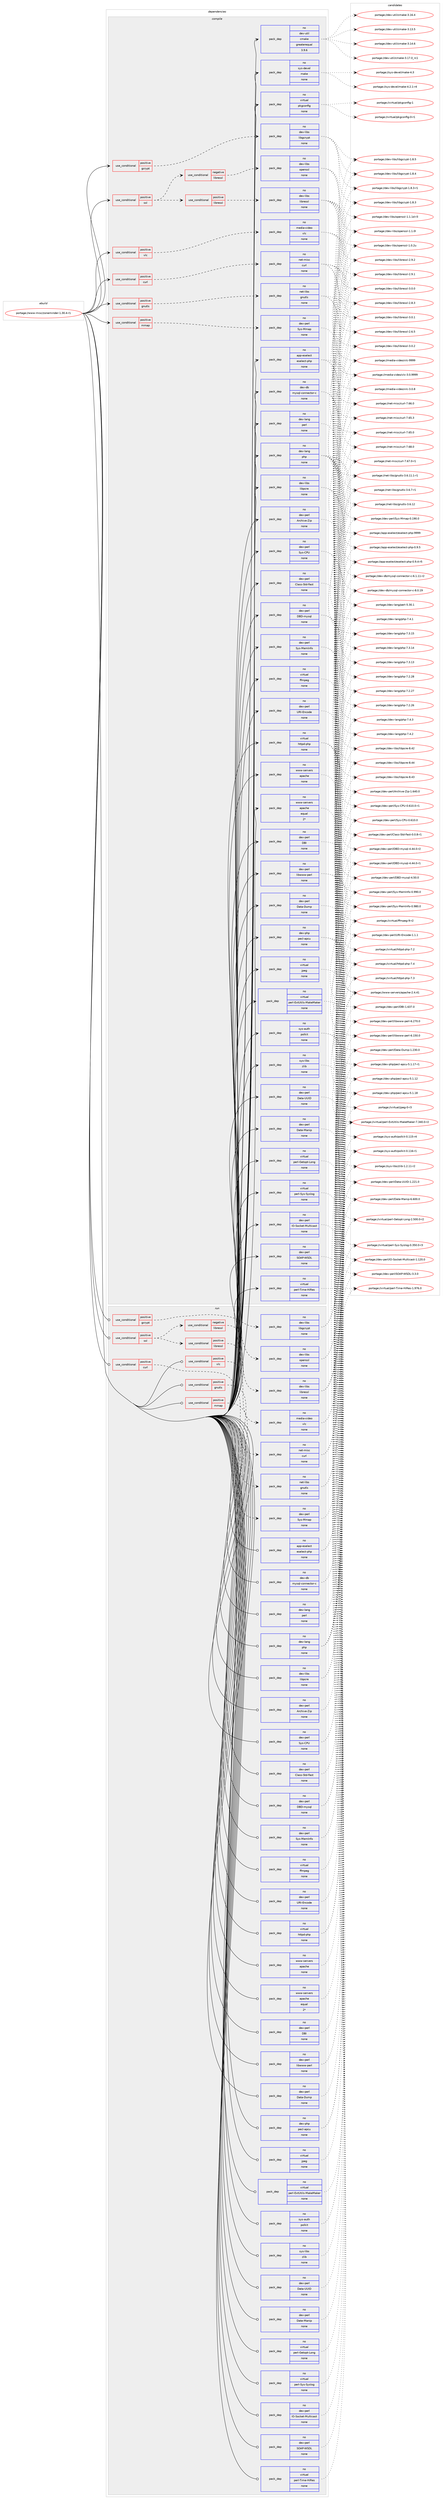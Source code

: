 digraph prolog {

# *************
# Graph options
# *************

newrank=true;
concentrate=true;
compound=true;
graph [rankdir=LR,fontname=Helvetica,fontsize=10,ranksep=1.5];#, ranksep=2.5, nodesep=0.2];
edge  [arrowhead=vee];
node  [fontname=Helvetica,fontsize=10];

# **********
# The ebuild
# **********

subgraph cluster_leftcol {
color=gray;
label=<<i>ebuild</i>>;
id [label="portage://www-misc/zoneminder-1.30.4-r1", color=red, width=4, href="../www-misc/zoneminder-1.30.4-r1.svg"];
}

# ****************
# The dependencies
# ****************

subgraph cluster_midcol {
color=gray;
label=<<i>dependencies</i>>;
subgraph cluster_compile {
fillcolor="#eeeeee";
style=filled;
label=<<i>compile</i>>;
subgraph cond4155 {
dependency25384 [label=<<TABLE BORDER="0" CELLBORDER="1" CELLSPACING="0" CELLPADDING="4"><TR><TD ROWSPAN="3" CELLPADDING="10">use_conditional</TD></TR><TR><TD>positive</TD></TR><TR><TD>curl</TD></TR></TABLE>>, shape=none, color=red];
subgraph pack20752 {
dependency25385 [label=<<TABLE BORDER="0" CELLBORDER="1" CELLSPACING="0" CELLPADDING="4" WIDTH="220"><TR><TD ROWSPAN="6" CELLPADDING="30">pack_dep</TD></TR><TR><TD WIDTH="110">no</TD></TR><TR><TD>net-misc</TD></TR><TR><TD>curl</TD></TR><TR><TD>none</TD></TR><TR><TD></TD></TR></TABLE>>, shape=none, color=blue];
}
dependency25384:e -> dependency25385:w [weight=20,style="dashed",arrowhead="vee"];
}
id:e -> dependency25384:w [weight=20,style="solid",arrowhead="vee"];
subgraph cond4156 {
dependency25386 [label=<<TABLE BORDER="0" CELLBORDER="1" CELLSPACING="0" CELLPADDING="4"><TR><TD ROWSPAN="3" CELLPADDING="10">use_conditional</TD></TR><TR><TD>positive</TD></TR><TR><TD>gcrypt</TD></TR></TABLE>>, shape=none, color=red];
subgraph pack20753 {
dependency25387 [label=<<TABLE BORDER="0" CELLBORDER="1" CELLSPACING="0" CELLPADDING="4" WIDTH="220"><TR><TD ROWSPAN="6" CELLPADDING="30">pack_dep</TD></TR><TR><TD WIDTH="110">no</TD></TR><TR><TD>dev-libs</TD></TR><TR><TD>libgcrypt</TD></TR><TR><TD>none</TD></TR><TR><TD></TD></TR></TABLE>>, shape=none, color=blue];
}
dependency25386:e -> dependency25387:w [weight=20,style="dashed",arrowhead="vee"];
}
id:e -> dependency25386:w [weight=20,style="solid",arrowhead="vee"];
subgraph cond4157 {
dependency25388 [label=<<TABLE BORDER="0" CELLBORDER="1" CELLSPACING="0" CELLPADDING="4"><TR><TD ROWSPAN="3" CELLPADDING="10">use_conditional</TD></TR><TR><TD>positive</TD></TR><TR><TD>gnutls</TD></TR></TABLE>>, shape=none, color=red];
subgraph pack20754 {
dependency25389 [label=<<TABLE BORDER="0" CELLBORDER="1" CELLSPACING="0" CELLPADDING="4" WIDTH="220"><TR><TD ROWSPAN="6" CELLPADDING="30">pack_dep</TD></TR><TR><TD WIDTH="110">no</TD></TR><TR><TD>net-libs</TD></TR><TR><TD>gnutls</TD></TR><TR><TD>none</TD></TR><TR><TD></TD></TR></TABLE>>, shape=none, color=blue];
}
dependency25388:e -> dependency25389:w [weight=20,style="dashed",arrowhead="vee"];
}
id:e -> dependency25388:w [weight=20,style="solid",arrowhead="vee"];
subgraph cond4158 {
dependency25390 [label=<<TABLE BORDER="0" CELLBORDER="1" CELLSPACING="0" CELLPADDING="4"><TR><TD ROWSPAN="3" CELLPADDING="10">use_conditional</TD></TR><TR><TD>positive</TD></TR><TR><TD>mmap</TD></TR></TABLE>>, shape=none, color=red];
subgraph pack20755 {
dependency25391 [label=<<TABLE BORDER="0" CELLBORDER="1" CELLSPACING="0" CELLPADDING="4" WIDTH="220"><TR><TD ROWSPAN="6" CELLPADDING="30">pack_dep</TD></TR><TR><TD WIDTH="110">no</TD></TR><TR><TD>dev-perl</TD></TR><TR><TD>Sys-Mmap</TD></TR><TR><TD>none</TD></TR><TR><TD></TD></TR></TABLE>>, shape=none, color=blue];
}
dependency25390:e -> dependency25391:w [weight=20,style="dashed",arrowhead="vee"];
}
id:e -> dependency25390:w [weight=20,style="solid",arrowhead="vee"];
subgraph cond4159 {
dependency25392 [label=<<TABLE BORDER="0" CELLBORDER="1" CELLSPACING="0" CELLPADDING="4"><TR><TD ROWSPAN="3" CELLPADDING="10">use_conditional</TD></TR><TR><TD>positive</TD></TR><TR><TD>ssl</TD></TR></TABLE>>, shape=none, color=red];
subgraph cond4160 {
dependency25393 [label=<<TABLE BORDER="0" CELLBORDER="1" CELLSPACING="0" CELLPADDING="4"><TR><TD ROWSPAN="3" CELLPADDING="10">use_conditional</TD></TR><TR><TD>negative</TD></TR><TR><TD>libressl</TD></TR></TABLE>>, shape=none, color=red];
subgraph pack20756 {
dependency25394 [label=<<TABLE BORDER="0" CELLBORDER="1" CELLSPACING="0" CELLPADDING="4" WIDTH="220"><TR><TD ROWSPAN="6" CELLPADDING="30">pack_dep</TD></TR><TR><TD WIDTH="110">no</TD></TR><TR><TD>dev-libs</TD></TR><TR><TD>openssl</TD></TR><TR><TD>none</TD></TR><TR><TD></TD></TR></TABLE>>, shape=none, color=blue];
}
dependency25393:e -> dependency25394:w [weight=20,style="dashed",arrowhead="vee"];
}
dependency25392:e -> dependency25393:w [weight=20,style="dashed",arrowhead="vee"];
subgraph cond4161 {
dependency25395 [label=<<TABLE BORDER="0" CELLBORDER="1" CELLSPACING="0" CELLPADDING="4"><TR><TD ROWSPAN="3" CELLPADDING="10">use_conditional</TD></TR><TR><TD>positive</TD></TR><TR><TD>libressl</TD></TR></TABLE>>, shape=none, color=red];
subgraph pack20757 {
dependency25396 [label=<<TABLE BORDER="0" CELLBORDER="1" CELLSPACING="0" CELLPADDING="4" WIDTH="220"><TR><TD ROWSPAN="6" CELLPADDING="30">pack_dep</TD></TR><TR><TD WIDTH="110">no</TD></TR><TR><TD>dev-libs</TD></TR><TR><TD>libressl</TD></TR><TR><TD>none</TD></TR><TR><TD></TD></TR></TABLE>>, shape=none, color=blue];
}
dependency25395:e -> dependency25396:w [weight=20,style="dashed",arrowhead="vee"];
}
dependency25392:e -> dependency25395:w [weight=20,style="dashed",arrowhead="vee"];
}
id:e -> dependency25392:w [weight=20,style="solid",arrowhead="vee"];
subgraph cond4162 {
dependency25397 [label=<<TABLE BORDER="0" CELLBORDER="1" CELLSPACING="0" CELLPADDING="4"><TR><TD ROWSPAN="3" CELLPADDING="10">use_conditional</TD></TR><TR><TD>positive</TD></TR><TR><TD>vlc</TD></TR></TABLE>>, shape=none, color=red];
subgraph pack20758 {
dependency25398 [label=<<TABLE BORDER="0" CELLBORDER="1" CELLSPACING="0" CELLPADDING="4" WIDTH="220"><TR><TD ROWSPAN="6" CELLPADDING="30">pack_dep</TD></TR><TR><TD WIDTH="110">no</TD></TR><TR><TD>media-video</TD></TR><TR><TD>vlc</TD></TR><TR><TD>none</TD></TR><TR><TD></TD></TR></TABLE>>, shape=none, color=blue];
}
dependency25397:e -> dependency25398:w [weight=20,style="dashed",arrowhead="vee"];
}
id:e -> dependency25397:w [weight=20,style="solid",arrowhead="vee"];
subgraph pack20759 {
dependency25399 [label=<<TABLE BORDER="0" CELLBORDER="1" CELLSPACING="0" CELLPADDING="4" WIDTH="220"><TR><TD ROWSPAN="6" CELLPADDING="30">pack_dep</TD></TR><TR><TD WIDTH="110">no</TD></TR><TR><TD>app-eselect</TD></TR><TR><TD>eselect-php</TD></TR><TR><TD>none</TD></TR><TR><TD></TD></TR></TABLE>>, shape=none, color=blue];
}
id:e -> dependency25399:w [weight=20,style="solid",arrowhead="vee"];
subgraph pack20760 {
dependency25400 [label=<<TABLE BORDER="0" CELLBORDER="1" CELLSPACING="0" CELLPADDING="4" WIDTH="220"><TR><TD ROWSPAN="6" CELLPADDING="30">pack_dep</TD></TR><TR><TD WIDTH="110">no</TD></TR><TR><TD>dev-db</TD></TR><TR><TD>mysql-connector-c</TD></TR><TR><TD>none</TD></TR><TR><TD></TD></TR></TABLE>>, shape=none, color=blue];
}
id:e -> dependency25400:w [weight=20,style="solid",arrowhead="vee"];
subgraph pack20761 {
dependency25401 [label=<<TABLE BORDER="0" CELLBORDER="1" CELLSPACING="0" CELLPADDING="4" WIDTH="220"><TR><TD ROWSPAN="6" CELLPADDING="30">pack_dep</TD></TR><TR><TD WIDTH="110">no</TD></TR><TR><TD>dev-lang</TD></TR><TR><TD>perl</TD></TR><TR><TD>none</TD></TR><TR><TD></TD></TR></TABLE>>, shape=none, color=blue];
}
id:e -> dependency25401:w [weight=20,style="solid",arrowhead="vee"];
subgraph pack20762 {
dependency25402 [label=<<TABLE BORDER="0" CELLBORDER="1" CELLSPACING="0" CELLPADDING="4" WIDTH="220"><TR><TD ROWSPAN="6" CELLPADDING="30">pack_dep</TD></TR><TR><TD WIDTH="110">no</TD></TR><TR><TD>dev-lang</TD></TR><TR><TD>php</TD></TR><TR><TD>none</TD></TR><TR><TD></TD></TR></TABLE>>, shape=none, color=blue];
}
id:e -> dependency25402:w [weight=20,style="solid",arrowhead="vee"];
subgraph pack20763 {
dependency25403 [label=<<TABLE BORDER="0" CELLBORDER="1" CELLSPACING="0" CELLPADDING="4" WIDTH="220"><TR><TD ROWSPAN="6" CELLPADDING="30">pack_dep</TD></TR><TR><TD WIDTH="110">no</TD></TR><TR><TD>dev-libs</TD></TR><TR><TD>libpcre</TD></TR><TR><TD>none</TD></TR><TR><TD></TD></TR></TABLE>>, shape=none, color=blue];
}
id:e -> dependency25403:w [weight=20,style="solid",arrowhead="vee"];
subgraph pack20764 {
dependency25404 [label=<<TABLE BORDER="0" CELLBORDER="1" CELLSPACING="0" CELLPADDING="4" WIDTH="220"><TR><TD ROWSPAN="6" CELLPADDING="30">pack_dep</TD></TR><TR><TD WIDTH="110">no</TD></TR><TR><TD>dev-perl</TD></TR><TR><TD>Archive-Zip</TD></TR><TR><TD>none</TD></TR><TR><TD></TD></TR></TABLE>>, shape=none, color=blue];
}
id:e -> dependency25404:w [weight=20,style="solid",arrowhead="vee"];
subgraph pack20765 {
dependency25405 [label=<<TABLE BORDER="0" CELLBORDER="1" CELLSPACING="0" CELLPADDING="4" WIDTH="220"><TR><TD ROWSPAN="6" CELLPADDING="30">pack_dep</TD></TR><TR><TD WIDTH="110">no</TD></TR><TR><TD>dev-perl</TD></TR><TR><TD>Class-Std-Fast</TD></TR><TR><TD>none</TD></TR><TR><TD></TD></TR></TABLE>>, shape=none, color=blue];
}
id:e -> dependency25405:w [weight=20,style="solid",arrowhead="vee"];
subgraph pack20766 {
dependency25406 [label=<<TABLE BORDER="0" CELLBORDER="1" CELLSPACING="0" CELLPADDING="4" WIDTH="220"><TR><TD ROWSPAN="6" CELLPADDING="30">pack_dep</TD></TR><TR><TD WIDTH="110">no</TD></TR><TR><TD>dev-perl</TD></TR><TR><TD>DBD-mysql</TD></TR><TR><TD>none</TD></TR><TR><TD></TD></TR></TABLE>>, shape=none, color=blue];
}
id:e -> dependency25406:w [weight=20,style="solid",arrowhead="vee"];
subgraph pack20767 {
dependency25407 [label=<<TABLE BORDER="0" CELLBORDER="1" CELLSPACING="0" CELLPADDING="4" WIDTH="220"><TR><TD ROWSPAN="6" CELLPADDING="30">pack_dep</TD></TR><TR><TD WIDTH="110">no</TD></TR><TR><TD>dev-perl</TD></TR><TR><TD>DBI</TD></TR><TR><TD>none</TD></TR><TR><TD></TD></TR></TABLE>>, shape=none, color=blue];
}
id:e -> dependency25407:w [weight=20,style="solid",arrowhead="vee"];
subgraph pack20768 {
dependency25408 [label=<<TABLE BORDER="0" CELLBORDER="1" CELLSPACING="0" CELLPADDING="4" WIDTH="220"><TR><TD ROWSPAN="6" CELLPADDING="30">pack_dep</TD></TR><TR><TD WIDTH="110">no</TD></TR><TR><TD>dev-perl</TD></TR><TR><TD>Data-Dump</TD></TR><TR><TD>none</TD></TR><TR><TD></TD></TR></TABLE>>, shape=none, color=blue];
}
id:e -> dependency25408:w [weight=20,style="solid",arrowhead="vee"];
subgraph pack20769 {
dependency25409 [label=<<TABLE BORDER="0" CELLBORDER="1" CELLSPACING="0" CELLPADDING="4" WIDTH="220"><TR><TD ROWSPAN="6" CELLPADDING="30">pack_dep</TD></TR><TR><TD WIDTH="110">no</TD></TR><TR><TD>dev-perl</TD></TR><TR><TD>Data-UUID</TD></TR><TR><TD>none</TD></TR><TR><TD></TD></TR></TABLE>>, shape=none, color=blue];
}
id:e -> dependency25409:w [weight=20,style="solid",arrowhead="vee"];
subgraph pack20770 {
dependency25410 [label=<<TABLE BORDER="0" CELLBORDER="1" CELLSPACING="0" CELLPADDING="4" WIDTH="220"><TR><TD ROWSPAN="6" CELLPADDING="30">pack_dep</TD></TR><TR><TD WIDTH="110">no</TD></TR><TR><TD>dev-perl</TD></TR><TR><TD>Date-Manip</TD></TR><TR><TD>none</TD></TR><TR><TD></TD></TR></TABLE>>, shape=none, color=blue];
}
id:e -> dependency25410:w [weight=20,style="solid",arrowhead="vee"];
subgraph pack20771 {
dependency25411 [label=<<TABLE BORDER="0" CELLBORDER="1" CELLSPACING="0" CELLPADDING="4" WIDTH="220"><TR><TD ROWSPAN="6" CELLPADDING="30">pack_dep</TD></TR><TR><TD WIDTH="110">no</TD></TR><TR><TD>dev-perl</TD></TR><TR><TD>IO-Socket-Multicast</TD></TR><TR><TD>none</TD></TR><TR><TD></TD></TR></TABLE>>, shape=none, color=blue];
}
id:e -> dependency25411:w [weight=20,style="solid",arrowhead="vee"];
subgraph pack20772 {
dependency25412 [label=<<TABLE BORDER="0" CELLBORDER="1" CELLSPACING="0" CELLPADDING="4" WIDTH="220"><TR><TD ROWSPAN="6" CELLPADDING="30">pack_dep</TD></TR><TR><TD WIDTH="110">no</TD></TR><TR><TD>dev-perl</TD></TR><TR><TD>SOAP-WSDL</TD></TR><TR><TD>none</TD></TR><TR><TD></TD></TR></TABLE>>, shape=none, color=blue];
}
id:e -> dependency25412:w [weight=20,style="solid",arrowhead="vee"];
subgraph pack20773 {
dependency25413 [label=<<TABLE BORDER="0" CELLBORDER="1" CELLSPACING="0" CELLPADDING="4" WIDTH="220"><TR><TD ROWSPAN="6" CELLPADDING="30">pack_dep</TD></TR><TR><TD WIDTH="110">no</TD></TR><TR><TD>dev-perl</TD></TR><TR><TD>Sys-CPU</TD></TR><TR><TD>none</TD></TR><TR><TD></TD></TR></TABLE>>, shape=none, color=blue];
}
id:e -> dependency25413:w [weight=20,style="solid",arrowhead="vee"];
subgraph pack20774 {
dependency25414 [label=<<TABLE BORDER="0" CELLBORDER="1" CELLSPACING="0" CELLPADDING="4" WIDTH="220"><TR><TD ROWSPAN="6" CELLPADDING="30">pack_dep</TD></TR><TR><TD WIDTH="110">no</TD></TR><TR><TD>dev-perl</TD></TR><TR><TD>Sys-MemInfo</TD></TR><TR><TD>none</TD></TR><TR><TD></TD></TR></TABLE>>, shape=none, color=blue];
}
id:e -> dependency25414:w [weight=20,style="solid",arrowhead="vee"];
subgraph pack20775 {
dependency25415 [label=<<TABLE BORDER="0" CELLBORDER="1" CELLSPACING="0" CELLPADDING="4" WIDTH="220"><TR><TD ROWSPAN="6" CELLPADDING="30">pack_dep</TD></TR><TR><TD WIDTH="110">no</TD></TR><TR><TD>dev-perl</TD></TR><TR><TD>URI-Encode</TD></TR><TR><TD>none</TD></TR><TR><TD></TD></TR></TABLE>>, shape=none, color=blue];
}
id:e -> dependency25415:w [weight=20,style="solid",arrowhead="vee"];
subgraph pack20776 {
dependency25416 [label=<<TABLE BORDER="0" CELLBORDER="1" CELLSPACING="0" CELLPADDING="4" WIDTH="220"><TR><TD ROWSPAN="6" CELLPADDING="30">pack_dep</TD></TR><TR><TD WIDTH="110">no</TD></TR><TR><TD>dev-perl</TD></TR><TR><TD>libwww-perl</TD></TR><TR><TD>none</TD></TR><TR><TD></TD></TR></TABLE>>, shape=none, color=blue];
}
id:e -> dependency25416:w [weight=20,style="solid",arrowhead="vee"];
subgraph pack20777 {
dependency25417 [label=<<TABLE BORDER="0" CELLBORDER="1" CELLSPACING="0" CELLPADDING="4" WIDTH="220"><TR><TD ROWSPAN="6" CELLPADDING="30">pack_dep</TD></TR><TR><TD WIDTH="110">no</TD></TR><TR><TD>dev-php</TD></TR><TR><TD>pecl-apcu</TD></TR><TR><TD>none</TD></TR><TR><TD></TD></TR></TABLE>>, shape=none, color=blue];
}
id:e -> dependency25417:w [weight=20,style="solid",arrowhead="vee"];
subgraph pack20778 {
dependency25418 [label=<<TABLE BORDER="0" CELLBORDER="1" CELLSPACING="0" CELLPADDING="4" WIDTH="220"><TR><TD ROWSPAN="6" CELLPADDING="30">pack_dep</TD></TR><TR><TD WIDTH="110">no</TD></TR><TR><TD>dev-util</TD></TR><TR><TD>cmake</TD></TR><TR><TD>greaterequal</TD></TR><TR><TD>3.9.6</TD></TR></TABLE>>, shape=none, color=blue];
}
id:e -> dependency25418:w [weight=20,style="solid",arrowhead="vee"];
subgraph pack20779 {
dependency25419 [label=<<TABLE BORDER="0" CELLBORDER="1" CELLSPACING="0" CELLPADDING="4" WIDTH="220"><TR><TD ROWSPAN="6" CELLPADDING="30">pack_dep</TD></TR><TR><TD WIDTH="110">no</TD></TR><TR><TD>sys-auth</TD></TR><TR><TD>polkit</TD></TR><TR><TD>none</TD></TR><TR><TD></TD></TR></TABLE>>, shape=none, color=blue];
}
id:e -> dependency25419:w [weight=20,style="solid",arrowhead="vee"];
subgraph pack20780 {
dependency25420 [label=<<TABLE BORDER="0" CELLBORDER="1" CELLSPACING="0" CELLPADDING="4" WIDTH="220"><TR><TD ROWSPAN="6" CELLPADDING="30">pack_dep</TD></TR><TR><TD WIDTH="110">no</TD></TR><TR><TD>sys-devel</TD></TR><TR><TD>make</TD></TR><TR><TD>none</TD></TR><TR><TD></TD></TR></TABLE>>, shape=none, color=blue];
}
id:e -> dependency25420:w [weight=20,style="solid",arrowhead="vee"];
subgraph pack20781 {
dependency25421 [label=<<TABLE BORDER="0" CELLBORDER="1" CELLSPACING="0" CELLPADDING="4" WIDTH="220"><TR><TD ROWSPAN="6" CELLPADDING="30">pack_dep</TD></TR><TR><TD WIDTH="110">no</TD></TR><TR><TD>sys-libs</TD></TR><TR><TD>zlib</TD></TR><TR><TD>none</TD></TR><TR><TD></TD></TR></TABLE>>, shape=none, color=blue];
}
id:e -> dependency25421:w [weight=20,style="solid",arrowhead="vee"];
subgraph pack20782 {
dependency25422 [label=<<TABLE BORDER="0" CELLBORDER="1" CELLSPACING="0" CELLPADDING="4" WIDTH="220"><TR><TD ROWSPAN="6" CELLPADDING="30">pack_dep</TD></TR><TR><TD WIDTH="110">no</TD></TR><TR><TD>virtual</TD></TR><TR><TD>ffmpeg</TD></TR><TR><TD>none</TD></TR><TR><TD></TD></TR></TABLE>>, shape=none, color=blue];
}
id:e -> dependency25422:w [weight=20,style="solid",arrowhead="vee"];
subgraph pack20783 {
dependency25423 [label=<<TABLE BORDER="0" CELLBORDER="1" CELLSPACING="0" CELLPADDING="4" WIDTH="220"><TR><TD ROWSPAN="6" CELLPADDING="30">pack_dep</TD></TR><TR><TD WIDTH="110">no</TD></TR><TR><TD>virtual</TD></TR><TR><TD>httpd-php</TD></TR><TR><TD>none</TD></TR><TR><TD></TD></TR></TABLE>>, shape=none, color=blue];
}
id:e -> dependency25423:w [weight=20,style="solid",arrowhead="vee"];
subgraph pack20784 {
dependency25424 [label=<<TABLE BORDER="0" CELLBORDER="1" CELLSPACING="0" CELLPADDING="4" WIDTH="220"><TR><TD ROWSPAN="6" CELLPADDING="30">pack_dep</TD></TR><TR><TD WIDTH="110">no</TD></TR><TR><TD>virtual</TD></TR><TR><TD>jpeg</TD></TR><TR><TD>none</TD></TR><TR><TD></TD></TR></TABLE>>, shape=none, color=blue];
}
id:e -> dependency25424:w [weight=20,style="solid",arrowhead="vee"];
subgraph pack20785 {
dependency25425 [label=<<TABLE BORDER="0" CELLBORDER="1" CELLSPACING="0" CELLPADDING="4" WIDTH="220"><TR><TD ROWSPAN="6" CELLPADDING="30">pack_dep</TD></TR><TR><TD WIDTH="110">no</TD></TR><TR><TD>virtual</TD></TR><TR><TD>perl-ExtUtils-MakeMaker</TD></TR><TR><TD>none</TD></TR><TR><TD></TD></TR></TABLE>>, shape=none, color=blue];
}
id:e -> dependency25425:w [weight=20,style="solid",arrowhead="vee"];
subgraph pack20786 {
dependency25426 [label=<<TABLE BORDER="0" CELLBORDER="1" CELLSPACING="0" CELLPADDING="4" WIDTH="220"><TR><TD ROWSPAN="6" CELLPADDING="30">pack_dep</TD></TR><TR><TD WIDTH="110">no</TD></TR><TR><TD>virtual</TD></TR><TR><TD>perl-Getopt-Long</TD></TR><TR><TD>none</TD></TR><TR><TD></TD></TR></TABLE>>, shape=none, color=blue];
}
id:e -> dependency25426:w [weight=20,style="solid",arrowhead="vee"];
subgraph pack20787 {
dependency25427 [label=<<TABLE BORDER="0" CELLBORDER="1" CELLSPACING="0" CELLPADDING="4" WIDTH="220"><TR><TD ROWSPAN="6" CELLPADDING="30">pack_dep</TD></TR><TR><TD WIDTH="110">no</TD></TR><TR><TD>virtual</TD></TR><TR><TD>perl-Sys-Syslog</TD></TR><TR><TD>none</TD></TR><TR><TD></TD></TR></TABLE>>, shape=none, color=blue];
}
id:e -> dependency25427:w [weight=20,style="solid",arrowhead="vee"];
subgraph pack20788 {
dependency25428 [label=<<TABLE BORDER="0" CELLBORDER="1" CELLSPACING="0" CELLPADDING="4" WIDTH="220"><TR><TD ROWSPAN="6" CELLPADDING="30">pack_dep</TD></TR><TR><TD WIDTH="110">no</TD></TR><TR><TD>virtual</TD></TR><TR><TD>perl-Time-HiRes</TD></TR><TR><TD>none</TD></TR><TR><TD></TD></TR></TABLE>>, shape=none, color=blue];
}
id:e -> dependency25428:w [weight=20,style="solid",arrowhead="vee"];
subgraph pack20789 {
dependency25429 [label=<<TABLE BORDER="0" CELLBORDER="1" CELLSPACING="0" CELLPADDING="4" WIDTH="220"><TR><TD ROWSPAN="6" CELLPADDING="30">pack_dep</TD></TR><TR><TD WIDTH="110">no</TD></TR><TR><TD>virtual</TD></TR><TR><TD>pkgconfig</TD></TR><TR><TD>none</TD></TR><TR><TD></TD></TR></TABLE>>, shape=none, color=blue];
}
id:e -> dependency25429:w [weight=20,style="solid",arrowhead="vee"];
subgraph pack20790 {
dependency25430 [label=<<TABLE BORDER="0" CELLBORDER="1" CELLSPACING="0" CELLPADDING="4" WIDTH="220"><TR><TD ROWSPAN="6" CELLPADDING="30">pack_dep</TD></TR><TR><TD WIDTH="110">no</TD></TR><TR><TD>www-servers</TD></TR><TR><TD>apache</TD></TR><TR><TD>equal</TD></TR><TR><TD>2*</TD></TR></TABLE>>, shape=none, color=blue];
}
id:e -> dependency25430:w [weight=20,style="solid",arrowhead="vee"];
subgraph pack20791 {
dependency25431 [label=<<TABLE BORDER="0" CELLBORDER="1" CELLSPACING="0" CELLPADDING="4" WIDTH="220"><TR><TD ROWSPAN="6" CELLPADDING="30">pack_dep</TD></TR><TR><TD WIDTH="110">no</TD></TR><TR><TD>www-servers</TD></TR><TR><TD>apache</TD></TR><TR><TD>none</TD></TR><TR><TD></TD></TR></TABLE>>, shape=none, color=blue];
}
id:e -> dependency25431:w [weight=20,style="solid",arrowhead="vee"];
}
subgraph cluster_compileandrun {
fillcolor="#eeeeee";
style=filled;
label=<<i>compile and run</i>>;
}
subgraph cluster_run {
fillcolor="#eeeeee";
style=filled;
label=<<i>run</i>>;
subgraph cond4163 {
dependency25432 [label=<<TABLE BORDER="0" CELLBORDER="1" CELLSPACING="0" CELLPADDING="4"><TR><TD ROWSPAN="3" CELLPADDING="10">use_conditional</TD></TR><TR><TD>positive</TD></TR><TR><TD>curl</TD></TR></TABLE>>, shape=none, color=red];
subgraph pack20792 {
dependency25433 [label=<<TABLE BORDER="0" CELLBORDER="1" CELLSPACING="0" CELLPADDING="4" WIDTH="220"><TR><TD ROWSPAN="6" CELLPADDING="30">pack_dep</TD></TR><TR><TD WIDTH="110">no</TD></TR><TR><TD>net-misc</TD></TR><TR><TD>curl</TD></TR><TR><TD>none</TD></TR><TR><TD></TD></TR></TABLE>>, shape=none, color=blue];
}
dependency25432:e -> dependency25433:w [weight=20,style="dashed",arrowhead="vee"];
}
id:e -> dependency25432:w [weight=20,style="solid",arrowhead="odot"];
subgraph cond4164 {
dependency25434 [label=<<TABLE BORDER="0" CELLBORDER="1" CELLSPACING="0" CELLPADDING="4"><TR><TD ROWSPAN="3" CELLPADDING="10">use_conditional</TD></TR><TR><TD>positive</TD></TR><TR><TD>gcrypt</TD></TR></TABLE>>, shape=none, color=red];
subgraph pack20793 {
dependency25435 [label=<<TABLE BORDER="0" CELLBORDER="1" CELLSPACING="0" CELLPADDING="4" WIDTH="220"><TR><TD ROWSPAN="6" CELLPADDING="30">pack_dep</TD></TR><TR><TD WIDTH="110">no</TD></TR><TR><TD>dev-libs</TD></TR><TR><TD>libgcrypt</TD></TR><TR><TD>none</TD></TR><TR><TD></TD></TR></TABLE>>, shape=none, color=blue];
}
dependency25434:e -> dependency25435:w [weight=20,style="dashed",arrowhead="vee"];
}
id:e -> dependency25434:w [weight=20,style="solid",arrowhead="odot"];
subgraph cond4165 {
dependency25436 [label=<<TABLE BORDER="0" CELLBORDER="1" CELLSPACING="0" CELLPADDING="4"><TR><TD ROWSPAN="3" CELLPADDING="10">use_conditional</TD></TR><TR><TD>positive</TD></TR><TR><TD>gnutls</TD></TR></TABLE>>, shape=none, color=red];
subgraph pack20794 {
dependency25437 [label=<<TABLE BORDER="0" CELLBORDER="1" CELLSPACING="0" CELLPADDING="4" WIDTH="220"><TR><TD ROWSPAN="6" CELLPADDING="30">pack_dep</TD></TR><TR><TD WIDTH="110">no</TD></TR><TR><TD>net-libs</TD></TR><TR><TD>gnutls</TD></TR><TR><TD>none</TD></TR><TR><TD></TD></TR></TABLE>>, shape=none, color=blue];
}
dependency25436:e -> dependency25437:w [weight=20,style="dashed",arrowhead="vee"];
}
id:e -> dependency25436:w [weight=20,style="solid",arrowhead="odot"];
subgraph cond4166 {
dependency25438 [label=<<TABLE BORDER="0" CELLBORDER="1" CELLSPACING="0" CELLPADDING="4"><TR><TD ROWSPAN="3" CELLPADDING="10">use_conditional</TD></TR><TR><TD>positive</TD></TR><TR><TD>mmap</TD></TR></TABLE>>, shape=none, color=red];
subgraph pack20795 {
dependency25439 [label=<<TABLE BORDER="0" CELLBORDER="1" CELLSPACING="0" CELLPADDING="4" WIDTH="220"><TR><TD ROWSPAN="6" CELLPADDING="30">pack_dep</TD></TR><TR><TD WIDTH="110">no</TD></TR><TR><TD>dev-perl</TD></TR><TR><TD>Sys-Mmap</TD></TR><TR><TD>none</TD></TR><TR><TD></TD></TR></TABLE>>, shape=none, color=blue];
}
dependency25438:e -> dependency25439:w [weight=20,style="dashed",arrowhead="vee"];
}
id:e -> dependency25438:w [weight=20,style="solid",arrowhead="odot"];
subgraph cond4167 {
dependency25440 [label=<<TABLE BORDER="0" CELLBORDER="1" CELLSPACING="0" CELLPADDING="4"><TR><TD ROWSPAN="3" CELLPADDING="10">use_conditional</TD></TR><TR><TD>positive</TD></TR><TR><TD>ssl</TD></TR></TABLE>>, shape=none, color=red];
subgraph cond4168 {
dependency25441 [label=<<TABLE BORDER="0" CELLBORDER="1" CELLSPACING="0" CELLPADDING="4"><TR><TD ROWSPAN="3" CELLPADDING="10">use_conditional</TD></TR><TR><TD>negative</TD></TR><TR><TD>libressl</TD></TR></TABLE>>, shape=none, color=red];
subgraph pack20796 {
dependency25442 [label=<<TABLE BORDER="0" CELLBORDER="1" CELLSPACING="0" CELLPADDING="4" WIDTH="220"><TR><TD ROWSPAN="6" CELLPADDING="30">pack_dep</TD></TR><TR><TD WIDTH="110">no</TD></TR><TR><TD>dev-libs</TD></TR><TR><TD>openssl</TD></TR><TR><TD>none</TD></TR><TR><TD></TD></TR></TABLE>>, shape=none, color=blue];
}
dependency25441:e -> dependency25442:w [weight=20,style="dashed",arrowhead="vee"];
}
dependency25440:e -> dependency25441:w [weight=20,style="dashed",arrowhead="vee"];
subgraph cond4169 {
dependency25443 [label=<<TABLE BORDER="0" CELLBORDER="1" CELLSPACING="0" CELLPADDING="4"><TR><TD ROWSPAN="3" CELLPADDING="10">use_conditional</TD></TR><TR><TD>positive</TD></TR><TR><TD>libressl</TD></TR></TABLE>>, shape=none, color=red];
subgraph pack20797 {
dependency25444 [label=<<TABLE BORDER="0" CELLBORDER="1" CELLSPACING="0" CELLPADDING="4" WIDTH="220"><TR><TD ROWSPAN="6" CELLPADDING="30">pack_dep</TD></TR><TR><TD WIDTH="110">no</TD></TR><TR><TD>dev-libs</TD></TR><TR><TD>libressl</TD></TR><TR><TD>none</TD></TR><TR><TD></TD></TR></TABLE>>, shape=none, color=blue];
}
dependency25443:e -> dependency25444:w [weight=20,style="dashed",arrowhead="vee"];
}
dependency25440:e -> dependency25443:w [weight=20,style="dashed",arrowhead="vee"];
}
id:e -> dependency25440:w [weight=20,style="solid",arrowhead="odot"];
subgraph cond4170 {
dependency25445 [label=<<TABLE BORDER="0" CELLBORDER="1" CELLSPACING="0" CELLPADDING="4"><TR><TD ROWSPAN="3" CELLPADDING="10">use_conditional</TD></TR><TR><TD>positive</TD></TR><TR><TD>vlc</TD></TR></TABLE>>, shape=none, color=red];
subgraph pack20798 {
dependency25446 [label=<<TABLE BORDER="0" CELLBORDER="1" CELLSPACING="0" CELLPADDING="4" WIDTH="220"><TR><TD ROWSPAN="6" CELLPADDING="30">pack_dep</TD></TR><TR><TD WIDTH="110">no</TD></TR><TR><TD>media-video</TD></TR><TR><TD>vlc</TD></TR><TR><TD>none</TD></TR><TR><TD></TD></TR></TABLE>>, shape=none, color=blue];
}
dependency25445:e -> dependency25446:w [weight=20,style="dashed",arrowhead="vee"];
}
id:e -> dependency25445:w [weight=20,style="solid",arrowhead="odot"];
subgraph pack20799 {
dependency25447 [label=<<TABLE BORDER="0" CELLBORDER="1" CELLSPACING="0" CELLPADDING="4" WIDTH="220"><TR><TD ROWSPAN="6" CELLPADDING="30">pack_dep</TD></TR><TR><TD WIDTH="110">no</TD></TR><TR><TD>app-eselect</TD></TR><TR><TD>eselect-php</TD></TR><TR><TD>none</TD></TR><TR><TD></TD></TR></TABLE>>, shape=none, color=blue];
}
id:e -> dependency25447:w [weight=20,style="solid",arrowhead="odot"];
subgraph pack20800 {
dependency25448 [label=<<TABLE BORDER="0" CELLBORDER="1" CELLSPACING="0" CELLPADDING="4" WIDTH="220"><TR><TD ROWSPAN="6" CELLPADDING="30">pack_dep</TD></TR><TR><TD WIDTH="110">no</TD></TR><TR><TD>dev-db</TD></TR><TR><TD>mysql-connector-c</TD></TR><TR><TD>none</TD></TR><TR><TD></TD></TR></TABLE>>, shape=none, color=blue];
}
id:e -> dependency25448:w [weight=20,style="solid",arrowhead="odot"];
subgraph pack20801 {
dependency25449 [label=<<TABLE BORDER="0" CELLBORDER="1" CELLSPACING="0" CELLPADDING="4" WIDTH="220"><TR><TD ROWSPAN="6" CELLPADDING="30">pack_dep</TD></TR><TR><TD WIDTH="110">no</TD></TR><TR><TD>dev-lang</TD></TR><TR><TD>perl</TD></TR><TR><TD>none</TD></TR><TR><TD></TD></TR></TABLE>>, shape=none, color=blue];
}
id:e -> dependency25449:w [weight=20,style="solid",arrowhead="odot"];
subgraph pack20802 {
dependency25450 [label=<<TABLE BORDER="0" CELLBORDER="1" CELLSPACING="0" CELLPADDING="4" WIDTH="220"><TR><TD ROWSPAN="6" CELLPADDING="30">pack_dep</TD></TR><TR><TD WIDTH="110">no</TD></TR><TR><TD>dev-lang</TD></TR><TR><TD>php</TD></TR><TR><TD>none</TD></TR><TR><TD></TD></TR></TABLE>>, shape=none, color=blue];
}
id:e -> dependency25450:w [weight=20,style="solid",arrowhead="odot"];
subgraph pack20803 {
dependency25451 [label=<<TABLE BORDER="0" CELLBORDER="1" CELLSPACING="0" CELLPADDING="4" WIDTH="220"><TR><TD ROWSPAN="6" CELLPADDING="30">pack_dep</TD></TR><TR><TD WIDTH="110">no</TD></TR><TR><TD>dev-libs</TD></TR><TR><TD>libpcre</TD></TR><TR><TD>none</TD></TR><TR><TD></TD></TR></TABLE>>, shape=none, color=blue];
}
id:e -> dependency25451:w [weight=20,style="solid",arrowhead="odot"];
subgraph pack20804 {
dependency25452 [label=<<TABLE BORDER="0" CELLBORDER="1" CELLSPACING="0" CELLPADDING="4" WIDTH="220"><TR><TD ROWSPAN="6" CELLPADDING="30">pack_dep</TD></TR><TR><TD WIDTH="110">no</TD></TR><TR><TD>dev-perl</TD></TR><TR><TD>Archive-Zip</TD></TR><TR><TD>none</TD></TR><TR><TD></TD></TR></TABLE>>, shape=none, color=blue];
}
id:e -> dependency25452:w [weight=20,style="solid",arrowhead="odot"];
subgraph pack20805 {
dependency25453 [label=<<TABLE BORDER="0" CELLBORDER="1" CELLSPACING="0" CELLPADDING="4" WIDTH="220"><TR><TD ROWSPAN="6" CELLPADDING="30">pack_dep</TD></TR><TR><TD WIDTH="110">no</TD></TR><TR><TD>dev-perl</TD></TR><TR><TD>Class-Std-Fast</TD></TR><TR><TD>none</TD></TR><TR><TD></TD></TR></TABLE>>, shape=none, color=blue];
}
id:e -> dependency25453:w [weight=20,style="solid",arrowhead="odot"];
subgraph pack20806 {
dependency25454 [label=<<TABLE BORDER="0" CELLBORDER="1" CELLSPACING="0" CELLPADDING="4" WIDTH="220"><TR><TD ROWSPAN="6" CELLPADDING="30">pack_dep</TD></TR><TR><TD WIDTH="110">no</TD></TR><TR><TD>dev-perl</TD></TR><TR><TD>DBD-mysql</TD></TR><TR><TD>none</TD></TR><TR><TD></TD></TR></TABLE>>, shape=none, color=blue];
}
id:e -> dependency25454:w [weight=20,style="solid",arrowhead="odot"];
subgraph pack20807 {
dependency25455 [label=<<TABLE BORDER="0" CELLBORDER="1" CELLSPACING="0" CELLPADDING="4" WIDTH="220"><TR><TD ROWSPAN="6" CELLPADDING="30">pack_dep</TD></TR><TR><TD WIDTH="110">no</TD></TR><TR><TD>dev-perl</TD></TR><TR><TD>DBI</TD></TR><TR><TD>none</TD></TR><TR><TD></TD></TR></TABLE>>, shape=none, color=blue];
}
id:e -> dependency25455:w [weight=20,style="solid",arrowhead="odot"];
subgraph pack20808 {
dependency25456 [label=<<TABLE BORDER="0" CELLBORDER="1" CELLSPACING="0" CELLPADDING="4" WIDTH="220"><TR><TD ROWSPAN="6" CELLPADDING="30">pack_dep</TD></TR><TR><TD WIDTH="110">no</TD></TR><TR><TD>dev-perl</TD></TR><TR><TD>Data-Dump</TD></TR><TR><TD>none</TD></TR><TR><TD></TD></TR></TABLE>>, shape=none, color=blue];
}
id:e -> dependency25456:w [weight=20,style="solid",arrowhead="odot"];
subgraph pack20809 {
dependency25457 [label=<<TABLE BORDER="0" CELLBORDER="1" CELLSPACING="0" CELLPADDING="4" WIDTH="220"><TR><TD ROWSPAN="6" CELLPADDING="30">pack_dep</TD></TR><TR><TD WIDTH="110">no</TD></TR><TR><TD>dev-perl</TD></TR><TR><TD>Data-UUID</TD></TR><TR><TD>none</TD></TR><TR><TD></TD></TR></TABLE>>, shape=none, color=blue];
}
id:e -> dependency25457:w [weight=20,style="solid",arrowhead="odot"];
subgraph pack20810 {
dependency25458 [label=<<TABLE BORDER="0" CELLBORDER="1" CELLSPACING="0" CELLPADDING="4" WIDTH="220"><TR><TD ROWSPAN="6" CELLPADDING="30">pack_dep</TD></TR><TR><TD WIDTH="110">no</TD></TR><TR><TD>dev-perl</TD></TR><TR><TD>Date-Manip</TD></TR><TR><TD>none</TD></TR><TR><TD></TD></TR></TABLE>>, shape=none, color=blue];
}
id:e -> dependency25458:w [weight=20,style="solid",arrowhead="odot"];
subgraph pack20811 {
dependency25459 [label=<<TABLE BORDER="0" CELLBORDER="1" CELLSPACING="0" CELLPADDING="4" WIDTH="220"><TR><TD ROWSPAN="6" CELLPADDING="30">pack_dep</TD></TR><TR><TD WIDTH="110">no</TD></TR><TR><TD>dev-perl</TD></TR><TR><TD>IO-Socket-Multicast</TD></TR><TR><TD>none</TD></TR><TR><TD></TD></TR></TABLE>>, shape=none, color=blue];
}
id:e -> dependency25459:w [weight=20,style="solid",arrowhead="odot"];
subgraph pack20812 {
dependency25460 [label=<<TABLE BORDER="0" CELLBORDER="1" CELLSPACING="0" CELLPADDING="4" WIDTH="220"><TR><TD ROWSPAN="6" CELLPADDING="30">pack_dep</TD></TR><TR><TD WIDTH="110">no</TD></TR><TR><TD>dev-perl</TD></TR><TR><TD>SOAP-WSDL</TD></TR><TR><TD>none</TD></TR><TR><TD></TD></TR></TABLE>>, shape=none, color=blue];
}
id:e -> dependency25460:w [weight=20,style="solid",arrowhead="odot"];
subgraph pack20813 {
dependency25461 [label=<<TABLE BORDER="0" CELLBORDER="1" CELLSPACING="0" CELLPADDING="4" WIDTH="220"><TR><TD ROWSPAN="6" CELLPADDING="30">pack_dep</TD></TR><TR><TD WIDTH="110">no</TD></TR><TR><TD>dev-perl</TD></TR><TR><TD>Sys-CPU</TD></TR><TR><TD>none</TD></TR><TR><TD></TD></TR></TABLE>>, shape=none, color=blue];
}
id:e -> dependency25461:w [weight=20,style="solid",arrowhead="odot"];
subgraph pack20814 {
dependency25462 [label=<<TABLE BORDER="0" CELLBORDER="1" CELLSPACING="0" CELLPADDING="4" WIDTH="220"><TR><TD ROWSPAN="6" CELLPADDING="30">pack_dep</TD></TR><TR><TD WIDTH="110">no</TD></TR><TR><TD>dev-perl</TD></TR><TR><TD>Sys-MemInfo</TD></TR><TR><TD>none</TD></TR><TR><TD></TD></TR></TABLE>>, shape=none, color=blue];
}
id:e -> dependency25462:w [weight=20,style="solid",arrowhead="odot"];
subgraph pack20815 {
dependency25463 [label=<<TABLE BORDER="0" CELLBORDER="1" CELLSPACING="0" CELLPADDING="4" WIDTH="220"><TR><TD ROWSPAN="6" CELLPADDING="30">pack_dep</TD></TR><TR><TD WIDTH="110">no</TD></TR><TR><TD>dev-perl</TD></TR><TR><TD>URI-Encode</TD></TR><TR><TD>none</TD></TR><TR><TD></TD></TR></TABLE>>, shape=none, color=blue];
}
id:e -> dependency25463:w [weight=20,style="solid",arrowhead="odot"];
subgraph pack20816 {
dependency25464 [label=<<TABLE BORDER="0" CELLBORDER="1" CELLSPACING="0" CELLPADDING="4" WIDTH="220"><TR><TD ROWSPAN="6" CELLPADDING="30">pack_dep</TD></TR><TR><TD WIDTH="110">no</TD></TR><TR><TD>dev-perl</TD></TR><TR><TD>libwww-perl</TD></TR><TR><TD>none</TD></TR><TR><TD></TD></TR></TABLE>>, shape=none, color=blue];
}
id:e -> dependency25464:w [weight=20,style="solid",arrowhead="odot"];
subgraph pack20817 {
dependency25465 [label=<<TABLE BORDER="0" CELLBORDER="1" CELLSPACING="0" CELLPADDING="4" WIDTH="220"><TR><TD ROWSPAN="6" CELLPADDING="30">pack_dep</TD></TR><TR><TD WIDTH="110">no</TD></TR><TR><TD>dev-php</TD></TR><TR><TD>pecl-apcu</TD></TR><TR><TD>none</TD></TR><TR><TD></TD></TR></TABLE>>, shape=none, color=blue];
}
id:e -> dependency25465:w [weight=20,style="solid",arrowhead="odot"];
subgraph pack20818 {
dependency25466 [label=<<TABLE BORDER="0" CELLBORDER="1" CELLSPACING="0" CELLPADDING="4" WIDTH="220"><TR><TD ROWSPAN="6" CELLPADDING="30">pack_dep</TD></TR><TR><TD WIDTH="110">no</TD></TR><TR><TD>sys-auth</TD></TR><TR><TD>polkit</TD></TR><TR><TD>none</TD></TR><TR><TD></TD></TR></TABLE>>, shape=none, color=blue];
}
id:e -> dependency25466:w [weight=20,style="solid",arrowhead="odot"];
subgraph pack20819 {
dependency25467 [label=<<TABLE BORDER="0" CELLBORDER="1" CELLSPACING="0" CELLPADDING="4" WIDTH="220"><TR><TD ROWSPAN="6" CELLPADDING="30">pack_dep</TD></TR><TR><TD WIDTH="110">no</TD></TR><TR><TD>sys-libs</TD></TR><TR><TD>zlib</TD></TR><TR><TD>none</TD></TR><TR><TD></TD></TR></TABLE>>, shape=none, color=blue];
}
id:e -> dependency25467:w [weight=20,style="solid",arrowhead="odot"];
subgraph pack20820 {
dependency25468 [label=<<TABLE BORDER="0" CELLBORDER="1" CELLSPACING="0" CELLPADDING="4" WIDTH="220"><TR><TD ROWSPAN="6" CELLPADDING="30">pack_dep</TD></TR><TR><TD WIDTH="110">no</TD></TR><TR><TD>virtual</TD></TR><TR><TD>ffmpeg</TD></TR><TR><TD>none</TD></TR><TR><TD></TD></TR></TABLE>>, shape=none, color=blue];
}
id:e -> dependency25468:w [weight=20,style="solid",arrowhead="odot"];
subgraph pack20821 {
dependency25469 [label=<<TABLE BORDER="0" CELLBORDER="1" CELLSPACING="0" CELLPADDING="4" WIDTH="220"><TR><TD ROWSPAN="6" CELLPADDING="30">pack_dep</TD></TR><TR><TD WIDTH="110">no</TD></TR><TR><TD>virtual</TD></TR><TR><TD>httpd-php</TD></TR><TR><TD>none</TD></TR><TR><TD></TD></TR></TABLE>>, shape=none, color=blue];
}
id:e -> dependency25469:w [weight=20,style="solid",arrowhead="odot"];
subgraph pack20822 {
dependency25470 [label=<<TABLE BORDER="0" CELLBORDER="1" CELLSPACING="0" CELLPADDING="4" WIDTH="220"><TR><TD ROWSPAN="6" CELLPADDING="30">pack_dep</TD></TR><TR><TD WIDTH="110">no</TD></TR><TR><TD>virtual</TD></TR><TR><TD>jpeg</TD></TR><TR><TD>none</TD></TR><TR><TD></TD></TR></TABLE>>, shape=none, color=blue];
}
id:e -> dependency25470:w [weight=20,style="solid",arrowhead="odot"];
subgraph pack20823 {
dependency25471 [label=<<TABLE BORDER="0" CELLBORDER="1" CELLSPACING="0" CELLPADDING="4" WIDTH="220"><TR><TD ROWSPAN="6" CELLPADDING="30">pack_dep</TD></TR><TR><TD WIDTH="110">no</TD></TR><TR><TD>virtual</TD></TR><TR><TD>perl-ExtUtils-MakeMaker</TD></TR><TR><TD>none</TD></TR><TR><TD></TD></TR></TABLE>>, shape=none, color=blue];
}
id:e -> dependency25471:w [weight=20,style="solid",arrowhead="odot"];
subgraph pack20824 {
dependency25472 [label=<<TABLE BORDER="0" CELLBORDER="1" CELLSPACING="0" CELLPADDING="4" WIDTH="220"><TR><TD ROWSPAN="6" CELLPADDING="30">pack_dep</TD></TR><TR><TD WIDTH="110">no</TD></TR><TR><TD>virtual</TD></TR><TR><TD>perl-Getopt-Long</TD></TR><TR><TD>none</TD></TR><TR><TD></TD></TR></TABLE>>, shape=none, color=blue];
}
id:e -> dependency25472:w [weight=20,style="solid",arrowhead="odot"];
subgraph pack20825 {
dependency25473 [label=<<TABLE BORDER="0" CELLBORDER="1" CELLSPACING="0" CELLPADDING="4" WIDTH="220"><TR><TD ROWSPAN="6" CELLPADDING="30">pack_dep</TD></TR><TR><TD WIDTH="110">no</TD></TR><TR><TD>virtual</TD></TR><TR><TD>perl-Sys-Syslog</TD></TR><TR><TD>none</TD></TR><TR><TD></TD></TR></TABLE>>, shape=none, color=blue];
}
id:e -> dependency25473:w [weight=20,style="solid",arrowhead="odot"];
subgraph pack20826 {
dependency25474 [label=<<TABLE BORDER="0" CELLBORDER="1" CELLSPACING="0" CELLPADDING="4" WIDTH="220"><TR><TD ROWSPAN="6" CELLPADDING="30">pack_dep</TD></TR><TR><TD WIDTH="110">no</TD></TR><TR><TD>virtual</TD></TR><TR><TD>perl-Time-HiRes</TD></TR><TR><TD>none</TD></TR><TR><TD></TD></TR></TABLE>>, shape=none, color=blue];
}
id:e -> dependency25474:w [weight=20,style="solid",arrowhead="odot"];
subgraph pack20827 {
dependency25475 [label=<<TABLE BORDER="0" CELLBORDER="1" CELLSPACING="0" CELLPADDING="4" WIDTH="220"><TR><TD ROWSPAN="6" CELLPADDING="30">pack_dep</TD></TR><TR><TD WIDTH="110">no</TD></TR><TR><TD>www-servers</TD></TR><TR><TD>apache</TD></TR><TR><TD>equal</TD></TR><TR><TD>2*</TD></TR></TABLE>>, shape=none, color=blue];
}
id:e -> dependency25475:w [weight=20,style="solid",arrowhead="odot"];
subgraph pack20828 {
dependency25476 [label=<<TABLE BORDER="0" CELLBORDER="1" CELLSPACING="0" CELLPADDING="4" WIDTH="220"><TR><TD ROWSPAN="6" CELLPADDING="30">pack_dep</TD></TR><TR><TD WIDTH="110">no</TD></TR><TR><TD>www-servers</TD></TR><TR><TD>apache</TD></TR><TR><TD>none</TD></TR><TR><TD></TD></TR></TABLE>>, shape=none, color=blue];
}
id:e -> dependency25476:w [weight=20,style="solid",arrowhead="odot"];
}
}

# **************
# The candidates
# **************

subgraph cluster_choices {
rank=same;
color=gray;
label=<<i>candidates</i>>;

subgraph choice20752 {
color=black;
nodesep=1;
choice1101011164510910511599479911711410845554654564648 [label="portage://net-misc/curl-7.68.0", color=red, width=4,href="../net-misc/curl-7.68.0.svg"];
choice11010111645109105115994799117114108455546545546484511449 [label="portage://net-misc/curl-7.67.0-r1", color=red, width=4,href="../net-misc/curl-7.67.0-r1.svg"];
choice1101011164510910511599479911711410845554654544648 [label="portage://net-misc/curl-7.66.0", color=red, width=4,href="../net-misc/curl-7.66.0.svg"];
choice1101011164510910511599479911711410845554654534651 [label="portage://net-misc/curl-7.65.3", color=red, width=4,href="../net-misc/curl-7.65.3.svg"];
choice1101011164510910511599479911711410845554654534648 [label="portage://net-misc/curl-7.65.0", color=red, width=4,href="../net-misc/curl-7.65.0.svg"];
dependency25385:e -> choice1101011164510910511599479911711410845554654564648:w [style=dotted,weight="100"];
dependency25385:e -> choice11010111645109105115994799117114108455546545546484511449:w [style=dotted,weight="100"];
dependency25385:e -> choice1101011164510910511599479911711410845554654544648:w [style=dotted,weight="100"];
dependency25385:e -> choice1101011164510910511599479911711410845554654534651:w [style=dotted,weight="100"];
dependency25385:e -> choice1101011164510910511599479911711410845554654534648:w [style=dotted,weight="100"];
}
subgraph choice20753 {
color=black;
nodesep=1;
choice1001011184510810598115471081059810399114121112116454946564653 [label="portage://dev-libs/libgcrypt-1.8.5", color=red, width=4,href="../dev-libs/libgcrypt-1.8.5.svg"];
choice1001011184510810598115471081059810399114121112116454946564652 [label="portage://dev-libs/libgcrypt-1.8.4", color=red, width=4,href="../dev-libs/libgcrypt-1.8.4.svg"];
choice10010111845108105981154710810598103991141211121164549465646514511449 [label="portage://dev-libs/libgcrypt-1.8.3-r1", color=red, width=4,href="../dev-libs/libgcrypt-1.8.3-r1.svg"];
choice1001011184510810598115471081059810399114121112116454946564651 [label="portage://dev-libs/libgcrypt-1.8.3", color=red, width=4,href="../dev-libs/libgcrypt-1.8.3.svg"];
dependency25387:e -> choice1001011184510810598115471081059810399114121112116454946564653:w [style=dotted,weight="100"];
dependency25387:e -> choice1001011184510810598115471081059810399114121112116454946564652:w [style=dotted,weight="100"];
dependency25387:e -> choice10010111845108105981154710810598103991141211121164549465646514511449:w [style=dotted,weight="100"];
dependency25387:e -> choice1001011184510810598115471081059810399114121112116454946564651:w [style=dotted,weight="100"];
}
subgraph choice20754 {
color=black;
nodesep=1;
choice1101011164510810598115471031101171161081154551465446554511449 [label="portage://net-libs/gnutls-3.6.7-r1", color=red, width=4,href="../net-libs/gnutls-3.6.7-r1.svg"];
choice11010111645108105981154710311011711610811545514654464950 [label="portage://net-libs/gnutls-3.6.12", color=red, width=4,href="../net-libs/gnutls-3.6.12.svg"];
choice1101011164510810598115471031101171161081154551465446494946494511449 [label="portage://net-libs/gnutls-3.6.11.1-r1", color=red, width=4,href="../net-libs/gnutls-3.6.11.1-r1.svg"];
dependency25389:e -> choice1101011164510810598115471031101171161081154551465446554511449:w [style=dotted,weight="100"];
dependency25389:e -> choice11010111645108105981154710311011711610811545514654464950:w [style=dotted,weight="100"];
dependency25389:e -> choice1101011164510810598115471031101171161081154551465446494946494511449:w [style=dotted,weight="100"];
}
subgraph choice20755 {
color=black;
nodesep=1;
choice1001011184511210111410847831211154577109971124548464957484648 [label="portage://dev-perl/Sys-Mmap-0.190.0", color=red, width=4,href="../dev-perl/Sys-Mmap-0.190.0.svg"];
dependency25391:e -> choice1001011184511210111410847831211154577109971124548464957484648:w [style=dotted,weight="100"];
}
subgraph choice20756 {
color=black;
nodesep=1;
choice1001011184510810598115471111121011101151151084549464946491004511451 [label="portage://dev-libs/openssl-1.1.1d-r3", color=red, width=4,href="../dev-libs/openssl-1.1.1d-r3.svg"];
choice100101118451081059811547111112101110115115108454946494648108 [label="portage://dev-libs/openssl-1.1.0l", color=red, width=4,href="../dev-libs/openssl-1.1.0l.svg"];
choice100101118451081059811547111112101110115115108454946484650117 [label="portage://dev-libs/openssl-1.0.2u", color=red, width=4,href="../dev-libs/openssl-1.0.2u.svg"];
dependency25394:e -> choice1001011184510810598115471111121011101151151084549464946491004511451:w [style=dotted,weight="100"];
dependency25394:e -> choice100101118451081059811547111112101110115115108454946494648108:w [style=dotted,weight="100"];
dependency25394:e -> choice100101118451081059811547111112101110115115108454946484650117:w [style=dotted,weight="100"];
}
subgraph choice20757 {
color=black;
nodesep=1;
choice10010111845108105981154710810598114101115115108455146484650 [label="portage://dev-libs/libressl-3.0.2", color=red, width=4,href="../dev-libs/libressl-3.0.2.svg"];
choice10010111845108105981154710810598114101115115108455146484649 [label="portage://dev-libs/libressl-3.0.1", color=red, width=4,href="../dev-libs/libressl-3.0.1.svg"];
choice10010111845108105981154710810598114101115115108455146484648 [label="portage://dev-libs/libressl-3.0.0", color=red, width=4,href="../dev-libs/libressl-3.0.0.svg"];
choice10010111845108105981154710810598114101115115108455046574650 [label="portage://dev-libs/libressl-2.9.2", color=red, width=4,href="../dev-libs/libressl-2.9.2.svg"];
choice10010111845108105981154710810598114101115115108455046574649 [label="portage://dev-libs/libressl-2.9.1", color=red, width=4,href="../dev-libs/libressl-2.9.1.svg"];
choice10010111845108105981154710810598114101115115108455046564651 [label="portage://dev-libs/libressl-2.8.3", color=red, width=4,href="../dev-libs/libressl-2.8.3.svg"];
choice10010111845108105981154710810598114101115115108455046544653 [label="portage://dev-libs/libressl-2.6.5", color=red, width=4,href="../dev-libs/libressl-2.6.5.svg"];
dependency25396:e -> choice10010111845108105981154710810598114101115115108455146484650:w [style=dotted,weight="100"];
dependency25396:e -> choice10010111845108105981154710810598114101115115108455146484649:w [style=dotted,weight="100"];
dependency25396:e -> choice10010111845108105981154710810598114101115115108455146484648:w [style=dotted,weight="100"];
dependency25396:e -> choice10010111845108105981154710810598114101115115108455046574650:w [style=dotted,weight="100"];
dependency25396:e -> choice10010111845108105981154710810598114101115115108455046574649:w [style=dotted,weight="100"];
dependency25396:e -> choice10010111845108105981154710810598114101115115108455046564651:w [style=dotted,weight="100"];
dependency25396:e -> choice10010111845108105981154710810598114101115115108455046544653:w [style=dotted,weight="100"];
}
subgraph choice20758 {
color=black;
nodesep=1;
choice109101100105974511810510010111147118108994557575757 [label="portage://media-video/vlc-9999", color=red, width=4,href="../media-video/vlc-9999.svg"];
choice10910110010597451181051001011114711810899455146484657575757 [label="portage://media-video/vlc-3.0.9999", color=red, width=4,href="../media-video/vlc-3.0.9999.svg"];
choice10910110010597451181051001011114711810899455146484656 [label="portage://media-video/vlc-3.0.8", color=red, width=4,href="../media-video/vlc-3.0.8.svg"];
dependency25398:e -> choice109101100105974511810510010111147118108994557575757:w [style=dotted,weight="100"];
dependency25398:e -> choice10910110010597451181051001011114711810899455146484657575757:w [style=dotted,weight="100"];
dependency25398:e -> choice10910110010597451181051001011114711810899455146484656:w [style=dotted,weight="100"];
}
subgraph choice20759 {
color=black;
nodesep=1;
choice9711211245101115101108101991164710111510110810199116451121041124557575757 [label="portage://app-eselect/eselect-php-9999", color=red, width=4,href="../app-eselect/eselect-php-9999.svg"];
choice971121124510111510110810199116471011151011081019911645112104112454846574653 [label="portage://app-eselect/eselect-php-0.9.5", color=red, width=4,href="../app-eselect/eselect-php-0.9.5.svg"];
choice9711211245101115101108101991164710111510110810199116451121041124548465746524511453 [label="portage://app-eselect/eselect-php-0.9.4-r5", color=red, width=4,href="../app-eselect/eselect-php-0.9.4-r5.svg"];
dependency25399:e -> choice9711211245101115101108101991164710111510110810199116451121041124557575757:w [style=dotted,weight="100"];
dependency25399:e -> choice971121124510111510110810199116471011151011081019911645112104112454846574653:w [style=dotted,weight="100"];
dependency25399:e -> choice9711211245101115101108101991164710111510110810199116451121041124548465746524511453:w [style=dotted,weight="100"];
}
subgraph choice20760 {
color=black;
nodesep=1;
choice100101118451009847109121115113108459911111011010199116111114459945564648464957 [label="portage://dev-db/mysql-connector-c-8.0.19", color=red, width=4,href="../dev-db/mysql-connector-c-8.0.19.svg"];
choice1001011184510098471091211151131084599111110110101991161111144599455446494649494511450 [label="portage://dev-db/mysql-connector-c-6.1.11-r2", color=red, width=4,href="../dev-db/mysql-connector-c-6.1.11-r2.svg"];
dependency25400:e -> choice100101118451009847109121115113108459911111011010199116111114459945564648464957:w [style=dotted,weight="100"];
dependency25400:e -> choice1001011184510098471091211151131084599111110110101991161111144599455446494649494511450:w [style=dotted,weight="100"];
}
subgraph choice20761 {
color=black;
nodesep=1;
choice10010111845108971101034711210111410845534651484649 [label="portage://dev-lang/perl-5.30.1", color=red, width=4,href="../dev-lang/perl-5.30.1.svg"];
dependency25401:e -> choice10010111845108971101034711210111410845534651484649:w [style=dotted,weight="100"];
}
subgraph choice20762 {
color=black;
nodesep=1;
choice100101118451089711010347112104112455546524651 [label="portage://dev-lang/php-7.4.3", color=red, width=4,href="../dev-lang/php-7.4.3.svg"];
choice100101118451089711010347112104112455546524650 [label="portage://dev-lang/php-7.4.2", color=red, width=4,href="../dev-lang/php-7.4.2.svg"];
choice100101118451089711010347112104112455546524649 [label="portage://dev-lang/php-7.4.1", color=red, width=4,href="../dev-lang/php-7.4.1.svg"];
choice10010111845108971101034711210411245554651464953 [label="portage://dev-lang/php-7.3.15", color=red, width=4,href="../dev-lang/php-7.3.15.svg"];
choice10010111845108971101034711210411245554651464952 [label="portage://dev-lang/php-7.3.14", color=red, width=4,href="../dev-lang/php-7.3.14.svg"];
choice10010111845108971101034711210411245554651464951 [label="portage://dev-lang/php-7.3.13", color=red, width=4,href="../dev-lang/php-7.3.13.svg"];
choice10010111845108971101034711210411245554650465056 [label="portage://dev-lang/php-7.2.28", color=red, width=4,href="../dev-lang/php-7.2.28.svg"];
choice10010111845108971101034711210411245554650465055 [label="portage://dev-lang/php-7.2.27", color=red, width=4,href="../dev-lang/php-7.2.27.svg"];
choice10010111845108971101034711210411245554650465054 [label="portage://dev-lang/php-7.2.26", color=red, width=4,href="../dev-lang/php-7.2.26.svg"];
dependency25402:e -> choice100101118451089711010347112104112455546524651:w [style=dotted,weight="100"];
dependency25402:e -> choice100101118451089711010347112104112455546524650:w [style=dotted,weight="100"];
dependency25402:e -> choice100101118451089711010347112104112455546524649:w [style=dotted,weight="100"];
dependency25402:e -> choice10010111845108971101034711210411245554651464953:w [style=dotted,weight="100"];
dependency25402:e -> choice10010111845108971101034711210411245554651464952:w [style=dotted,weight="100"];
dependency25402:e -> choice10010111845108971101034711210411245554651464951:w [style=dotted,weight="100"];
dependency25402:e -> choice10010111845108971101034711210411245554650465056:w [style=dotted,weight="100"];
dependency25402:e -> choice10010111845108971101034711210411245554650465055:w [style=dotted,weight="100"];
dependency25402:e -> choice10010111845108971101034711210411245554650465054:w [style=dotted,weight="100"];
}
subgraph choice20763 {
color=black;
nodesep=1;
choice10010111845108105981154710810598112991141014556465252 [label="portage://dev-libs/libpcre-8.44", color=red, width=4,href="../dev-libs/libpcre-8.44.svg"];
choice10010111845108105981154710810598112991141014556465251 [label="portage://dev-libs/libpcre-8.43", color=red, width=4,href="../dev-libs/libpcre-8.43.svg"];
choice10010111845108105981154710810598112991141014556465250 [label="portage://dev-libs/libpcre-8.42", color=red, width=4,href="../dev-libs/libpcre-8.42.svg"];
dependency25403:e -> choice10010111845108105981154710810598112991141014556465252:w [style=dotted,weight="100"];
dependency25403:e -> choice10010111845108105981154710810598112991141014556465251:w [style=dotted,weight="100"];
dependency25403:e -> choice10010111845108105981154710810598112991141014556465250:w [style=dotted,weight="100"];
}
subgraph choice20764 {
color=black;
nodesep=1;
choice1001011184511210111410847651149910410511810145901051124549465452484648 [label="portage://dev-perl/Archive-Zip-1.640.0", color=red, width=4,href="../dev-perl/Archive-Zip-1.640.0.svg"];
dependency25404:e -> choice1001011184511210111410847651149910410511810145901051124549465452484648:w [style=dotted,weight="100"];
}
subgraph choice20765 {
color=black;
nodesep=1;
choice1001011184511210111410847671089711511545831161004570971151164548464846564511449 [label="portage://dev-perl/Class-Std-Fast-0.0.8-r1", color=red, width=4,href="../dev-perl/Class-Std-Fast-0.0.8-r1.svg"];
dependency25405:e -> choice1001011184511210111410847671089711511545831161004570971151164548464846564511449:w [style=dotted,weight="100"];
}
subgraph choice20766 {
color=black;
nodesep=1;
choice10010111845112101114108476866684510912111511310845524653484648 [label="portage://dev-perl/DBD-mysql-4.50.0", color=red, width=4,href="../dev-perl/DBD-mysql-4.50.0.svg"];
choice100101118451121011141084768666845109121115113108455246525246484511450 [label="portage://dev-perl/DBD-mysql-4.44.0-r2", color=red, width=4,href="../dev-perl/DBD-mysql-4.44.0-r2.svg"];
choice100101118451121011141084768666845109121115113108455246525246484511449 [label="portage://dev-perl/DBD-mysql-4.44.0-r1", color=red, width=4,href="../dev-perl/DBD-mysql-4.44.0-r1.svg"];
dependency25406:e -> choice10010111845112101114108476866684510912111511310845524653484648:w [style=dotted,weight="100"];
dependency25406:e -> choice100101118451121011141084768666845109121115113108455246525246484511450:w [style=dotted,weight="100"];
dependency25406:e -> choice100101118451121011141084768666845109121115113108455246525246484511449:w [style=dotted,weight="100"];
}
subgraph choice20767 {
color=black;
nodesep=1;
choice10010111845112101114108476866734549465451554648 [label="portage://dev-perl/DBI-1.637.0", color=red, width=4,href="../dev-perl/DBI-1.637.0.svg"];
dependency25407:e -> choice10010111845112101114108476866734549465451554648:w [style=dotted,weight="100"];
}
subgraph choice20768 {
color=black;
nodesep=1;
choice100101118451121011141084768971169745681171091124549465051484648 [label="portage://dev-perl/Data-Dump-1.230.0", color=red, width=4,href="../dev-perl/Data-Dump-1.230.0.svg"];
dependency25408:e -> choice100101118451121011141084768971169745681171091124549465051484648:w [style=dotted,weight="100"];
}
subgraph choice20769 {
color=black;
nodesep=1;
choice100101118451121011141084768971169745858573684549465050494648 [label="portage://dev-perl/Data-UUID-1.221.0", color=red, width=4,href="../dev-perl/Data-UUID-1.221.0.svg"];
dependency25409:e -> choice100101118451121011141084768971169745858573684549465050494648:w [style=dotted,weight="100"];
}
subgraph choice20770 {
color=black;
nodesep=1;
choice100101118451121011141084768971161014577971101051124554465448484648 [label="portage://dev-perl/Date-Manip-6.600.0", color=red, width=4,href="../dev-perl/Date-Manip-6.600.0.svg"];
dependency25410:e -> choice100101118451121011141084768971161014577971101051124554465448484648:w [style=dotted,weight="100"];
}
subgraph choice20771 {
color=black;
nodesep=1;
choice10010111845112101114108477379458311199107101116457711710811610599971151164549464950484648 [label="portage://dev-perl/IO-Socket-Multicast-1.120.0", color=red, width=4,href="../dev-perl/IO-Socket-Multicast-1.120.0.svg"];
dependency25411:e -> choice10010111845112101114108477379458311199107101116457711710811610599971151164549464950484648:w [style=dotted,weight="100"];
}
subgraph choice20772 {
color=black;
nodesep=1;
choice1001011184511210111410847837965804587836876455146514648 [label="portage://dev-perl/SOAP-WSDL-3.3.0", color=red, width=4,href="../dev-perl/SOAP-WSDL-3.3.0.svg"];
dependency25412:e -> choice1001011184511210111410847837965804587836876455146514648:w [style=dotted,weight="100"];
}
subgraph choice20773 {
color=black;
nodesep=1;
choice1001011184511210111410847831211154567808545484654494846484511449 [label="portage://dev-perl/Sys-CPU-0.610.0-r1", color=red, width=4,href="../dev-perl/Sys-CPU-0.610.0-r1.svg"];
choice100101118451121011141084783121115456780854548465449484648 [label="portage://dev-perl/Sys-CPU-0.610.0", color=red, width=4,href="../dev-perl/Sys-CPU-0.610.0.svg"];
dependency25413:e -> choice1001011184511210111410847831211154567808545484654494846484511449:w [style=dotted,weight="100"];
dependency25413:e -> choice100101118451121011141084783121115456780854548465449484648:w [style=dotted,weight="100"];
}
subgraph choice20774 {
color=black;
nodesep=1;
choice1001011184511210111410847831211154577101109731101021114548465757484648 [label="portage://dev-perl/Sys-MemInfo-0.990.0", color=red, width=4,href="../dev-perl/Sys-MemInfo-0.990.0.svg"];
choice1001011184511210111410847831211154577101109731101021114548465756484648 [label="portage://dev-perl/Sys-MemInfo-0.980.0", color=red, width=4,href="../dev-perl/Sys-MemInfo-0.980.0.svg"];
dependency25414:e -> choice1001011184511210111410847831211154577101109731101021114548465757484648:w [style=dotted,weight="100"];
dependency25414:e -> choice1001011184511210111410847831211154577101109731101021114548465756484648:w [style=dotted,weight="100"];
}
subgraph choice20775 {
color=black;
nodesep=1;
choice1001011184511210111410847858273456911099111100101454946494649 [label="portage://dev-perl/URI-Encode-1.1.1", color=red, width=4,href="../dev-perl/URI-Encode-1.1.1.svg"];
dependency25415:e -> choice1001011184511210111410847858273456911099111100101454946494649:w [style=dotted,weight="100"];
}
subgraph choice20776 {
color=black;
nodesep=1;
choice100101118451121011141084710810598119119119451121011141084554465055484648 [label="portage://dev-perl/libwww-perl-6.270.0", color=red, width=4,href="../dev-perl/libwww-perl-6.270.0.svg"];
choice100101118451121011141084710810598119119119451121011141084554464953484648 [label="portage://dev-perl/libwww-perl-6.150.0", color=red, width=4,href="../dev-perl/libwww-perl-6.150.0.svg"];
dependency25416:e -> choice100101118451121011141084710810598119119119451121011141084554465055484648:w [style=dotted,weight="100"];
dependency25416:e -> choice100101118451121011141084710810598119119119451121011141084554464953484648:w [style=dotted,weight="100"];
}
subgraph choice20777 {
color=black;
nodesep=1;
choice10010111845112104112471121019910845971129911745534649464956 [label="portage://dev-php/pecl-apcu-5.1.18", color=red, width=4,href="../dev-php/pecl-apcu-5.1.18.svg"];
choice100101118451121041124711210199108459711299117455346494649554511449 [label="portage://dev-php/pecl-apcu-5.1.17-r1", color=red, width=4,href="../dev-php/pecl-apcu-5.1.17-r1.svg"];
choice10010111845112104112471121019910845971129911745534649464950 [label="portage://dev-php/pecl-apcu-5.1.12", color=red, width=4,href="../dev-php/pecl-apcu-5.1.12.svg"];
dependency25417:e -> choice10010111845112104112471121019910845971129911745534649464956:w [style=dotted,weight="100"];
dependency25417:e -> choice100101118451121041124711210199108459711299117455346494649554511449:w [style=dotted,weight="100"];
dependency25417:e -> choice10010111845112104112471121019910845971129911745534649464950:w [style=dotted,weight="100"];
}
subgraph choice20778 {
color=black;
nodesep=1;
choice1001011184511711610510847991099710710145514649554648951149949 [label="portage://dev-util/cmake-3.17.0_rc1", color=red, width=4,href="../dev-util/cmake-3.17.0_rc1.svg"];
choice1001011184511711610510847991099710710145514649544652 [label="portage://dev-util/cmake-3.16.4", color=red, width=4,href="../dev-util/cmake-3.16.4.svg"];
choice1001011184511711610510847991099710710145514649524654 [label="portage://dev-util/cmake-3.14.6", color=red, width=4,href="../dev-util/cmake-3.14.6.svg"];
choice1001011184511711610510847991099710710145514649514653 [label="portage://dev-util/cmake-3.13.5", color=red, width=4,href="../dev-util/cmake-3.13.5.svg"];
dependency25418:e -> choice1001011184511711610510847991099710710145514649554648951149949:w [style=dotted,weight="100"];
dependency25418:e -> choice1001011184511711610510847991099710710145514649544652:w [style=dotted,weight="100"];
dependency25418:e -> choice1001011184511711610510847991099710710145514649524654:w [style=dotted,weight="100"];
dependency25418:e -> choice1001011184511711610510847991099710710145514649514653:w [style=dotted,weight="100"];
}
subgraph choice20779 {
color=black;
nodesep=1;
choice1151211154597117116104471121111081071051164548464949544511449 [label="portage://sys-auth/polkit-0.116-r1", color=red, width=4,href="../sys-auth/polkit-0.116-r1.svg"];
choice1151211154597117116104471121111081071051164548464949534511452 [label="portage://sys-auth/polkit-0.115-r4", color=red, width=4,href="../sys-auth/polkit-0.115-r4.svg"];
dependency25419:e -> choice1151211154597117116104471121111081071051164548464949544511449:w [style=dotted,weight="100"];
dependency25419:e -> choice1151211154597117116104471121111081071051164548464949534511452:w [style=dotted,weight="100"];
}
subgraph choice20780 {
color=black;
nodesep=1;
choice11512111545100101118101108471099710710145524651 [label="portage://sys-devel/make-4.3", color=red, width=4,href="../sys-devel/make-4.3.svg"];
choice1151211154510010111810110847109971071014552465046494511452 [label="portage://sys-devel/make-4.2.1-r4", color=red, width=4,href="../sys-devel/make-4.2.1-r4.svg"];
dependency25420:e -> choice11512111545100101118101108471099710710145524651:w [style=dotted,weight="100"];
dependency25420:e -> choice1151211154510010111810110847109971071014552465046494511452:w [style=dotted,weight="100"];
}
subgraph choice20781 {
color=black;
nodesep=1;
choice11512111545108105981154712210810598454946504649494511450 [label="portage://sys-libs/zlib-1.2.11-r2", color=red, width=4,href="../sys-libs/zlib-1.2.11-r2.svg"];
dependency25421:e -> choice11512111545108105981154712210810598454946504649494511450:w [style=dotted,weight="100"];
}
subgraph choice20782 {
color=black;
nodesep=1;
choice118105114116117971084710210210911210110345574511450 [label="portage://virtual/ffmpeg-9-r2", color=red, width=4,href="../virtual/ffmpeg-9-r2.svg"];
dependency25422:e -> choice118105114116117971084710210210911210110345574511450:w [style=dotted,weight="100"];
}
subgraph choice20783 {
color=black;
nodesep=1;
choice11810511411611797108471041161161121004511210411245554652 [label="portage://virtual/httpd-php-7.4", color=red, width=4,href="../virtual/httpd-php-7.4.svg"];
choice11810511411611797108471041161161121004511210411245554651 [label="portage://virtual/httpd-php-7.3", color=red, width=4,href="../virtual/httpd-php-7.3.svg"];
choice11810511411611797108471041161161121004511210411245554650 [label="portage://virtual/httpd-php-7.2", color=red, width=4,href="../virtual/httpd-php-7.2.svg"];
dependency25423:e -> choice11810511411611797108471041161161121004511210411245554652:w [style=dotted,weight="100"];
dependency25423:e -> choice11810511411611797108471041161161121004511210411245554651:w [style=dotted,weight="100"];
dependency25423:e -> choice11810511411611797108471041161161121004511210411245554650:w [style=dotted,weight="100"];
}
subgraph choice20784 {
color=black;
nodesep=1;
choice118105114116117971084710611210110345484511451 [label="portage://virtual/jpeg-0-r3", color=red, width=4,href="../virtual/jpeg-0-r3.svg"];
dependency25424:e -> choice118105114116117971084710611210110345484511451:w [style=dotted,weight="100"];
}
subgraph choice20785 {
color=black;
nodesep=1;
choice1181051141161179710847112101114108456912011685116105108115457797107101779710710111445554651524846484511450 [label="portage://virtual/perl-ExtUtils-MakeMaker-7.340.0-r2", color=red, width=4,href="../virtual/perl-ExtUtils-MakeMaker-7.340.0-r2.svg"];
dependency25425:e -> choice1181051141161179710847112101114108456912011685116105108115457797107101779710710111445554651524846484511450:w [style=dotted,weight="100"];
}
subgraph choice20786 {
color=black;
nodesep=1;
choice11810511411611797108471121011141084571101116111112116457611111010345504653484846484511450 [label="portage://virtual/perl-Getopt-Long-2.500.0-r2", color=red, width=4,href="../virtual/perl-Getopt-Long-2.500.0-r2.svg"];
dependency25426:e -> choice11810511411611797108471121011141084571101116111112116457611111010345504653484846484511450:w [style=dotted,weight="100"];
}
subgraph choice20787 {
color=black;
nodesep=1;
choice11810511411611797108471121011141084583121115458312111510811110345484651534846484511451 [label="portage://virtual/perl-Sys-Syslog-0.350.0-r3", color=red, width=4,href="../virtual/perl-Sys-Syslog-0.350.0-r3.svg"];
dependency25427:e -> choice11810511411611797108471121011141084583121115458312111510811110345484651534846484511451:w [style=dotted,weight="100"];
}
subgraph choice20788 {
color=black;
nodesep=1;
choice118105114116117971084711210111410845841051091014572105821011154549465755544648 [label="portage://virtual/perl-Time-HiRes-1.976.0", color=red, width=4,href="../virtual/perl-Time-HiRes-1.976.0.svg"];
dependency25428:e -> choice118105114116117971084711210111410845841051091014572105821011154549465755544648:w [style=dotted,weight="100"];
}
subgraph choice20789 {
color=black;
nodesep=1;
choice1181051141161179710847112107103991111101021051034549 [label="portage://virtual/pkgconfig-1", color=red, width=4,href="../virtual/pkgconfig-1.svg"];
choice11810511411611797108471121071039911111010210510345484511449 [label="portage://virtual/pkgconfig-0-r1", color=red, width=4,href="../virtual/pkgconfig-0-r1.svg"];
dependency25429:e -> choice1181051141161179710847112107103991111101021051034549:w [style=dotted,weight="100"];
dependency25429:e -> choice11810511411611797108471121071039911111010210510345484511449:w [style=dotted,weight="100"];
}
subgraph choice20790 {
color=black;
nodesep=1;
choice119119119451151011141181011141154797112979910410145504652465249 [label="portage://www-servers/apache-2.4.41", color=red, width=4,href="../www-servers/apache-2.4.41.svg"];
dependency25430:e -> choice119119119451151011141181011141154797112979910410145504652465249:w [style=dotted,weight="100"];
}
subgraph choice20791 {
color=black;
nodesep=1;
choice119119119451151011141181011141154797112979910410145504652465249 [label="portage://www-servers/apache-2.4.41", color=red, width=4,href="../www-servers/apache-2.4.41.svg"];
dependency25431:e -> choice119119119451151011141181011141154797112979910410145504652465249:w [style=dotted,weight="100"];
}
subgraph choice20792 {
color=black;
nodesep=1;
choice1101011164510910511599479911711410845554654564648 [label="portage://net-misc/curl-7.68.0", color=red, width=4,href="../net-misc/curl-7.68.0.svg"];
choice11010111645109105115994799117114108455546545546484511449 [label="portage://net-misc/curl-7.67.0-r1", color=red, width=4,href="../net-misc/curl-7.67.0-r1.svg"];
choice1101011164510910511599479911711410845554654544648 [label="portage://net-misc/curl-7.66.0", color=red, width=4,href="../net-misc/curl-7.66.0.svg"];
choice1101011164510910511599479911711410845554654534651 [label="portage://net-misc/curl-7.65.3", color=red, width=4,href="../net-misc/curl-7.65.3.svg"];
choice1101011164510910511599479911711410845554654534648 [label="portage://net-misc/curl-7.65.0", color=red, width=4,href="../net-misc/curl-7.65.0.svg"];
dependency25433:e -> choice1101011164510910511599479911711410845554654564648:w [style=dotted,weight="100"];
dependency25433:e -> choice11010111645109105115994799117114108455546545546484511449:w [style=dotted,weight="100"];
dependency25433:e -> choice1101011164510910511599479911711410845554654544648:w [style=dotted,weight="100"];
dependency25433:e -> choice1101011164510910511599479911711410845554654534651:w [style=dotted,weight="100"];
dependency25433:e -> choice1101011164510910511599479911711410845554654534648:w [style=dotted,weight="100"];
}
subgraph choice20793 {
color=black;
nodesep=1;
choice1001011184510810598115471081059810399114121112116454946564653 [label="portage://dev-libs/libgcrypt-1.8.5", color=red, width=4,href="../dev-libs/libgcrypt-1.8.5.svg"];
choice1001011184510810598115471081059810399114121112116454946564652 [label="portage://dev-libs/libgcrypt-1.8.4", color=red, width=4,href="../dev-libs/libgcrypt-1.8.4.svg"];
choice10010111845108105981154710810598103991141211121164549465646514511449 [label="portage://dev-libs/libgcrypt-1.8.3-r1", color=red, width=4,href="../dev-libs/libgcrypt-1.8.3-r1.svg"];
choice1001011184510810598115471081059810399114121112116454946564651 [label="portage://dev-libs/libgcrypt-1.8.3", color=red, width=4,href="../dev-libs/libgcrypt-1.8.3.svg"];
dependency25435:e -> choice1001011184510810598115471081059810399114121112116454946564653:w [style=dotted,weight="100"];
dependency25435:e -> choice1001011184510810598115471081059810399114121112116454946564652:w [style=dotted,weight="100"];
dependency25435:e -> choice10010111845108105981154710810598103991141211121164549465646514511449:w [style=dotted,weight="100"];
dependency25435:e -> choice1001011184510810598115471081059810399114121112116454946564651:w [style=dotted,weight="100"];
}
subgraph choice20794 {
color=black;
nodesep=1;
choice1101011164510810598115471031101171161081154551465446554511449 [label="portage://net-libs/gnutls-3.6.7-r1", color=red, width=4,href="../net-libs/gnutls-3.6.7-r1.svg"];
choice11010111645108105981154710311011711610811545514654464950 [label="portage://net-libs/gnutls-3.6.12", color=red, width=4,href="../net-libs/gnutls-3.6.12.svg"];
choice1101011164510810598115471031101171161081154551465446494946494511449 [label="portage://net-libs/gnutls-3.6.11.1-r1", color=red, width=4,href="../net-libs/gnutls-3.6.11.1-r1.svg"];
dependency25437:e -> choice1101011164510810598115471031101171161081154551465446554511449:w [style=dotted,weight="100"];
dependency25437:e -> choice11010111645108105981154710311011711610811545514654464950:w [style=dotted,weight="100"];
dependency25437:e -> choice1101011164510810598115471031101171161081154551465446494946494511449:w [style=dotted,weight="100"];
}
subgraph choice20795 {
color=black;
nodesep=1;
choice1001011184511210111410847831211154577109971124548464957484648 [label="portage://dev-perl/Sys-Mmap-0.190.0", color=red, width=4,href="../dev-perl/Sys-Mmap-0.190.0.svg"];
dependency25439:e -> choice1001011184511210111410847831211154577109971124548464957484648:w [style=dotted,weight="100"];
}
subgraph choice20796 {
color=black;
nodesep=1;
choice1001011184510810598115471111121011101151151084549464946491004511451 [label="portage://dev-libs/openssl-1.1.1d-r3", color=red, width=4,href="../dev-libs/openssl-1.1.1d-r3.svg"];
choice100101118451081059811547111112101110115115108454946494648108 [label="portage://dev-libs/openssl-1.1.0l", color=red, width=4,href="../dev-libs/openssl-1.1.0l.svg"];
choice100101118451081059811547111112101110115115108454946484650117 [label="portage://dev-libs/openssl-1.0.2u", color=red, width=4,href="../dev-libs/openssl-1.0.2u.svg"];
dependency25442:e -> choice1001011184510810598115471111121011101151151084549464946491004511451:w [style=dotted,weight="100"];
dependency25442:e -> choice100101118451081059811547111112101110115115108454946494648108:w [style=dotted,weight="100"];
dependency25442:e -> choice100101118451081059811547111112101110115115108454946484650117:w [style=dotted,weight="100"];
}
subgraph choice20797 {
color=black;
nodesep=1;
choice10010111845108105981154710810598114101115115108455146484650 [label="portage://dev-libs/libressl-3.0.2", color=red, width=4,href="../dev-libs/libressl-3.0.2.svg"];
choice10010111845108105981154710810598114101115115108455146484649 [label="portage://dev-libs/libressl-3.0.1", color=red, width=4,href="../dev-libs/libressl-3.0.1.svg"];
choice10010111845108105981154710810598114101115115108455146484648 [label="portage://dev-libs/libressl-3.0.0", color=red, width=4,href="../dev-libs/libressl-3.0.0.svg"];
choice10010111845108105981154710810598114101115115108455046574650 [label="portage://dev-libs/libressl-2.9.2", color=red, width=4,href="../dev-libs/libressl-2.9.2.svg"];
choice10010111845108105981154710810598114101115115108455046574649 [label="portage://dev-libs/libressl-2.9.1", color=red, width=4,href="../dev-libs/libressl-2.9.1.svg"];
choice10010111845108105981154710810598114101115115108455046564651 [label="portage://dev-libs/libressl-2.8.3", color=red, width=4,href="../dev-libs/libressl-2.8.3.svg"];
choice10010111845108105981154710810598114101115115108455046544653 [label="portage://dev-libs/libressl-2.6.5", color=red, width=4,href="../dev-libs/libressl-2.6.5.svg"];
dependency25444:e -> choice10010111845108105981154710810598114101115115108455146484650:w [style=dotted,weight="100"];
dependency25444:e -> choice10010111845108105981154710810598114101115115108455146484649:w [style=dotted,weight="100"];
dependency25444:e -> choice10010111845108105981154710810598114101115115108455146484648:w [style=dotted,weight="100"];
dependency25444:e -> choice10010111845108105981154710810598114101115115108455046574650:w [style=dotted,weight="100"];
dependency25444:e -> choice10010111845108105981154710810598114101115115108455046574649:w [style=dotted,weight="100"];
dependency25444:e -> choice10010111845108105981154710810598114101115115108455046564651:w [style=dotted,weight="100"];
dependency25444:e -> choice10010111845108105981154710810598114101115115108455046544653:w [style=dotted,weight="100"];
}
subgraph choice20798 {
color=black;
nodesep=1;
choice109101100105974511810510010111147118108994557575757 [label="portage://media-video/vlc-9999", color=red, width=4,href="../media-video/vlc-9999.svg"];
choice10910110010597451181051001011114711810899455146484657575757 [label="portage://media-video/vlc-3.0.9999", color=red, width=4,href="../media-video/vlc-3.0.9999.svg"];
choice10910110010597451181051001011114711810899455146484656 [label="portage://media-video/vlc-3.0.8", color=red, width=4,href="../media-video/vlc-3.0.8.svg"];
dependency25446:e -> choice109101100105974511810510010111147118108994557575757:w [style=dotted,weight="100"];
dependency25446:e -> choice10910110010597451181051001011114711810899455146484657575757:w [style=dotted,weight="100"];
dependency25446:e -> choice10910110010597451181051001011114711810899455146484656:w [style=dotted,weight="100"];
}
subgraph choice20799 {
color=black;
nodesep=1;
choice9711211245101115101108101991164710111510110810199116451121041124557575757 [label="portage://app-eselect/eselect-php-9999", color=red, width=4,href="../app-eselect/eselect-php-9999.svg"];
choice971121124510111510110810199116471011151011081019911645112104112454846574653 [label="portage://app-eselect/eselect-php-0.9.5", color=red, width=4,href="../app-eselect/eselect-php-0.9.5.svg"];
choice9711211245101115101108101991164710111510110810199116451121041124548465746524511453 [label="portage://app-eselect/eselect-php-0.9.4-r5", color=red, width=4,href="../app-eselect/eselect-php-0.9.4-r5.svg"];
dependency25447:e -> choice9711211245101115101108101991164710111510110810199116451121041124557575757:w [style=dotted,weight="100"];
dependency25447:e -> choice971121124510111510110810199116471011151011081019911645112104112454846574653:w [style=dotted,weight="100"];
dependency25447:e -> choice9711211245101115101108101991164710111510110810199116451121041124548465746524511453:w [style=dotted,weight="100"];
}
subgraph choice20800 {
color=black;
nodesep=1;
choice100101118451009847109121115113108459911111011010199116111114459945564648464957 [label="portage://dev-db/mysql-connector-c-8.0.19", color=red, width=4,href="../dev-db/mysql-connector-c-8.0.19.svg"];
choice1001011184510098471091211151131084599111110110101991161111144599455446494649494511450 [label="portage://dev-db/mysql-connector-c-6.1.11-r2", color=red, width=4,href="../dev-db/mysql-connector-c-6.1.11-r2.svg"];
dependency25448:e -> choice100101118451009847109121115113108459911111011010199116111114459945564648464957:w [style=dotted,weight="100"];
dependency25448:e -> choice1001011184510098471091211151131084599111110110101991161111144599455446494649494511450:w [style=dotted,weight="100"];
}
subgraph choice20801 {
color=black;
nodesep=1;
choice10010111845108971101034711210111410845534651484649 [label="portage://dev-lang/perl-5.30.1", color=red, width=4,href="../dev-lang/perl-5.30.1.svg"];
dependency25449:e -> choice10010111845108971101034711210111410845534651484649:w [style=dotted,weight="100"];
}
subgraph choice20802 {
color=black;
nodesep=1;
choice100101118451089711010347112104112455546524651 [label="portage://dev-lang/php-7.4.3", color=red, width=4,href="../dev-lang/php-7.4.3.svg"];
choice100101118451089711010347112104112455546524650 [label="portage://dev-lang/php-7.4.2", color=red, width=4,href="../dev-lang/php-7.4.2.svg"];
choice100101118451089711010347112104112455546524649 [label="portage://dev-lang/php-7.4.1", color=red, width=4,href="../dev-lang/php-7.4.1.svg"];
choice10010111845108971101034711210411245554651464953 [label="portage://dev-lang/php-7.3.15", color=red, width=4,href="../dev-lang/php-7.3.15.svg"];
choice10010111845108971101034711210411245554651464952 [label="portage://dev-lang/php-7.3.14", color=red, width=4,href="../dev-lang/php-7.3.14.svg"];
choice10010111845108971101034711210411245554651464951 [label="portage://dev-lang/php-7.3.13", color=red, width=4,href="../dev-lang/php-7.3.13.svg"];
choice10010111845108971101034711210411245554650465056 [label="portage://dev-lang/php-7.2.28", color=red, width=4,href="../dev-lang/php-7.2.28.svg"];
choice10010111845108971101034711210411245554650465055 [label="portage://dev-lang/php-7.2.27", color=red, width=4,href="../dev-lang/php-7.2.27.svg"];
choice10010111845108971101034711210411245554650465054 [label="portage://dev-lang/php-7.2.26", color=red, width=4,href="../dev-lang/php-7.2.26.svg"];
dependency25450:e -> choice100101118451089711010347112104112455546524651:w [style=dotted,weight="100"];
dependency25450:e -> choice100101118451089711010347112104112455546524650:w [style=dotted,weight="100"];
dependency25450:e -> choice100101118451089711010347112104112455546524649:w [style=dotted,weight="100"];
dependency25450:e -> choice10010111845108971101034711210411245554651464953:w [style=dotted,weight="100"];
dependency25450:e -> choice10010111845108971101034711210411245554651464952:w [style=dotted,weight="100"];
dependency25450:e -> choice10010111845108971101034711210411245554651464951:w [style=dotted,weight="100"];
dependency25450:e -> choice10010111845108971101034711210411245554650465056:w [style=dotted,weight="100"];
dependency25450:e -> choice10010111845108971101034711210411245554650465055:w [style=dotted,weight="100"];
dependency25450:e -> choice10010111845108971101034711210411245554650465054:w [style=dotted,weight="100"];
}
subgraph choice20803 {
color=black;
nodesep=1;
choice10010111845108105981154710810598112991141014556465252 [label="portage://dev-libs/libpcre-8.44", color=red, width=4,href="../dev-libs/libpcre-8.44.svg"];
choice10010111845108105981154710810598112991141014556465251 [label="portage://dev-libs/libpcre-8.43", color=red, width=4,href="../dev-libs/libpcre-8.43.svg"];
choice10010111845108105981154710810598112991141014556465250 [label="portage://dev-libs/libpcre-8.42", color=red, width=4,href="../dev-libs/libpcre-8.42.svg"];
dependency25451:e -> choice10010111845108105981154710810598112991141014556465252:w [style=dotted,weight="100"];
dependency25451:e -> choice10010111845108105981154710810598112991141014556465251:w [style=dotted,weight="100"];
dependency25451:e -> choice10010111845108105981154710810598112991141014556465250:w [style=dotted,weight="100"];
}
subgraph choice20804 {
color=black;
nodesep=1;
choice1001011184511210111410847651149910410511810145901051124549465452484648 [label="portage://dev-perl/Archive-Zip-1.640.0", color=red, width=4,href="../dev-perl/Archive-Zip-1.640.0.svg"];
dependency25452:e -> choice1001011184511210111410847651149910410511810145901051124549465452484648:w [style=dotted,weight="100"];
}
subgraph choice20805 {
color=black;
nodesep=1;
choice1001011184511210111410847671089711511545831161004570971151164548464846564511449 [label="portage://dev-perl/Class-Std-Fast-0.0.8-r1", color=red, width=4,href="../dev-perl/Class-Std-Fast-0.0.8-r1.svg"];
dependency25453:e -> choice1001011184511210111410847671089711511545831161004570971151164548464846564511449:w [style=dotted,weight="100"];
}
subgraph choice20806 {
color=black;
nodesep=1;
choice10010111845112101114108476866684510912111511310845524653484648 [label="portage://dev-perl/DBD-mysql-4.50.0", color=red, width=4,href="../dev-perl/DBD-mysql-4.50.0.svg"];
choice100101118451121011141084768666845109121115113108455246525246484511450 [label="portage://dev-perl/DBD-mysql-4.44.0-r2", color=red, width=4,href="../dev-perl/DBD-mysql-4.44.0-r2.svg"];
choice100101118451121011141084768666845109121115113108455246525246484511449 [label="portage://dev-perl/DBD-mysql-4.44.0-r1", color=red, width=4,href="../dev-perl/DBD-mysql-4.44.0-r1.svg"];
dependency25454:e -> choice10010111845112101114108476866684510912111511310845524653484648:w [style=dotted,weight="100"];
dependency25454:e -> choice100101118451121011141084768666845109121115113108455246525246484511450:w [style=dotted,weight="100"];
dependency25454:e -> choice100101118451121011141084768666845109121115113108455246525246484511449:w [style=dotted,weight="100"];
}
subgraph choice20807 {
color=black;
nodesep=1;
choice10010111845112101114108476866734549465451554648 [label="portage://dev-perl/DBI-1.637.0", color=red, width=4,href="../dev-perl/DBI-1.637.0.svg"];
dependency25455:e -> choice10010111845112101114108476866734549465451554648:w [style=dotted,weight="100"];
}
subgraph choice20808 {
color=black;
nodesep=1;
choice100101118451121011141084768971169745681171091124549465051484648 [label="portage://dev-perl/Data-Dump-1.230.0", color=red, width=4,href="../dev-perl/Data-Dump-1.230.0.svg"];
dependency25456:e -> choice100101118451121011141084768971169745681171091124549465051484648:w [style=dotted,weight="100"];
}
subgraph choice20809 {
color=black;
nodesep=1;
choice100101118451121011141084768971169745858573684549465050494648 [label="portage://dev-perl/Data-UUID-1.221.0", color=red, width=4,href="../dev-perl/Data-UUID-1.221.0.svg"];
dependency25457:e -> choice100101118451121011141084768971169745858573684549465050494648:w [style=dotted,weight="100"];
}
subgraph choice20810 {
color=black;
nodesep=1;
choice100101118451121011141084768971161014577971101051124554465448484648 [label="portage://dev-perl/Date-Manip-6.600.0", color=red, width=4,href="../dev-perl/Date-Manip-6.600.0.svg"];
dependency25458:e -> choice100101118451121011141084768971161014577971101051124554465448484648:w [style=dotted,weight="100"];
}
subgraph choice20811 {
color=black;
nodesep=1;
choice10010111845112101114108477379458311199107101116457711710811610599971151164549464950484648 [label="portage://dev-perl/IO-Socket-Multicast-1.120.0", color=red, width=4,href="../dev-perl/IO-Socket-Multicast-1.120.0.svg"];
dependency25459:e -> choice10010111845112101114108477379458311199107101116457711710811610599971151164549464950484648:w [style=dotted,weight="100"];
}
subgraph choice20812 {
color=black;
nodesep=1;
choice1001011184511210111410847837965804587836876455146514648 [label="portage://dev-perl/SOAP-WSDL-3.3.0", color=red, width=4,href="../dev-perl/SOAP-WSDL-3.3.0.svg"];
dependency25460:e -> choice1001011184511210111410847837965804587836876455146514648:w [style=dotted,weight="100"];
}
subgraph choice20813 {
color=black;
nodesep=1;
choice1001011184511210111410847831211154567808545484654494846484511449 [label="portage://dev-perl/Sys-CPU-0.610.0-r1", color=red, width=4,href="../dev-perl/Sys-CPU-0.610.0-r1.svg"];
choice100101118451121011141084783121115456780854548465449484648 [label="portage://dev-perl/Sys-CPU-0.610.0", color=red, width=4,href="../dev-perl/Sys-CPU-0.610.0.svg"];
dependency25461:e -> choice1001011184511210111410847831211154567808545484654494846484511449:w [style=dotted,weight="100"];
dependency25461:e -> choice100101118451121011141084783121115456780854548465449484648:w [style=dotted,weight="100"];
}
subgraph choice20814 {
color=black;
nodesep=1;
choice1001011184511210111410847831211154577101109731101021114548465757484648 [label="portage://dev-perl/Sys-MemInfo-0.990.0", color=red, width=4,href="../dev-perl/Sys-MemInfo-0.990.0.svg"];
choice1001011184511210111410847831211154577101109731101021114548465756484648 [label="portage://dev-perl/Sys-MemInfo-0.980.0", color=red, width=4,href="../dev-perl/Sys-MemInfo-0.980.0.svg"];
dependency25462:e -> choice1001011184511210111410847831211154577101109731101021114548465757484648:w [style=dotted,weight="100"];
dependency25462:e -> choice1001011184511210111410847831211154577101109731101021114548465756484648:w [style=dotted,weight="100"];
}
subgraph choice20815 {
color=black;
nodesep=1;
choice1001011184511210111410847858273456911099111100101454946494649 [label="portage://dev-perl/URI-Encode-1.1.1", color=red, width=4,href="../dev-perl/URI-Encode-1.1.1.svg"];
dependency25463:e -> choice1001011184511210111410847858273456911099111100101454946494649:w [style=dotted,weight="100"];
}
subgraph choice20816 {
color=black;
nodesep=1;
choice100101118451121011141084710810598119119119451121011141084554465055484648 [label="portage://dev-perl/libwww-perl-6.270.0", color=red, width=4,href="../dev-perl/libwww-perl-6.270.0.svg"];
choice100101118451121011141084710810598119119119451121011141084554464953484648 [label="portage://dev-perl/libwww-perl-6.150.0", color=red, width=4,href="../dev-perl/libwww-perl-6.150.0.svg"];
dependency25464:e -> choice100101118451121011141084710810598119119119451121011141084554465055484648:w [style=dotted,weight="100"];
dependency25464:e -> choice100101118451121011141084710810598119119119451121011141084554464953484648:w [style=dotted,weight="100"];
}
subgraph choice20817 {
color=black;
nodesep=1;
choice10010111845112104112471121019910845971129911745534649464956 [label="portage://dev-php/pecl-apcu-5.1.18", color=red, width=4,href="../dev-php/pecl-apcu-5.1.18.svg"];
choice100101118451121041124711210199108459711299117455346494649554511449 [label="portage://dev-php/pecl-apcu-5.1.17-r1", color=red, width=4,href="../dev-php/pecl-apcu-5.1.17-r1.svg"];
choice10010111845112104112471121019910845971129911745534649464950 [label="portage://dev-php/pecl-apcu-5.1.12", color=red, width=4,href="../dev-php/pecl-apcu-5.1.12.svg"];
dependency25465:e -> choice10010111845112104112471121019910845971129911745534649464956:w [style=dotted,weight="100"];
dependency25465:e -> choice100101118451121041124711210199108459711299117455346494649554511449:w [style=dotted,weight="100"];
dependency25465:e -> choice10010111845112104112471121019910845971129911745534649464950:w [style=dotted,weight="100"];
}
subgraph choice20818 {
color=black;
nodesep=1;
choice1151211154597117116104471121111081071051164548464949544511449 [label="portage://sys-auth/polkit-0.116-r1", color=red, width=4,href="../sys-auth/polkit-0.116-r1.svg"];
choice1151211154597117116104471121111081071051164548464949534511452 [label="portage://sys-auth/polkit-0.115-r4", color=red, width=4,href="../sys-auth/polkit-0.115-r4.svg"];
dependency25466:e -> choice1151211154597117116104471121111081071051164548464949544511449:w [style=dotted,weight="100"];
dependency25466:e -> choice1151211154597117116104471121111081071051164548464949534511452:w [style=dotted,weight="100"];
}
subgraph choice20819 {
color=black;
nodesep=1;
choice11512111545108105981154712210810598454946504649494511450 [label="portage://sys-libs/zlib-1.2.11-r2", color=red, width=4,href="../sys-libs/zlib-1.2.11-r2.svg"];
dependency25467:e -> choice11512111545108105981154712210810598454946504649494511450:w [style=dotted,weight="100"];
}
subgraph choice20820 {
color=black;
nodesep=1;
choice118105114116117971084710210210911210110345574511450 [label="portage://virtual/ffmpeg-9-r2", color=red, width=4,href="../virtual/ffmpeg-9-r2.svg"];
dependency25468:e -> choice118105114116117971084710210210911210110345574511450:w [style=dotted,weight="100"];
}
subgraph choice20821 {
color=black;
nodesep=1;
choice11810511411611797108471041161161121004511210411245554652 [label="portage://virtual/httpd-php-7.4", color=red, width=4,href="../virtual/httpd-php-7.4.svg"];
choice11810511411611797108471041161161121004511210411245554651 [label="portage://virtual/httpd-php-7.3", color=red, width=4,href="../virtual/httpd-php-7.3.svg"];
choice11810511411611797108471041161161121004511210411245554650 [label="portage://virtual/httpd-php-7.2", color=red, width=4,href="../virtual/httpd-php-7.2.svg"];
dependency25469:e -> choice11810511411611797108471041161161121004511210411245554652:w [style=dotted,weight="100"];
dependency25469:e -> choice11810511411611797108471041161161121004511210411245554651:w [style=dotted,weight="100"];
dependency25469:e -> choice11810511411611797108471041161161121004511210411245554650:w [style=dotted,weight="100"];
}
subgraph choice20822 {
color=black;
nodesep=1;
choice118105114116117971084710611210110345484511451 [label="portage://virtual/jpeg-0-r3", color=red, width=4,href="../virtual/jpeg-0-r3.svg"];
dependency25470:e -> choice118105114116117971084710611210110345484511451:w [style=dotted,weight="100"];
}
subgraph choice20823 {
color=black;
nodesep=1;
choice1181051141161179710847112101114108456912011685116105108115457797107101779710710111445554651524846484511450 [label="portage://virtual/perl-ExtUtils-MakeMaker-7.340.0-r2", color=red, width=4,href="../virtual/perl-ExtUtils-MakeMaker-7.340.0-r2.svg"];
dependency25471:e -> choice1181051141161179710847112101114108456912011685116105108115457797107101779710710111445554651524846484511450:w [style=dotted,weight="100"];
}
subgraph choice20824 {
color=black;
nodesep=1;
choice11810511411611797108471121011141084571101116111112116457611111010345504653484846484511450 [label="portage://virtual/perl-Getopt-Long-2.500.0-r2", color=red, width=4,href="../virtual/perl-Getopt-Long-2.500.0-r2.svg"];
dependency25472:e -> choice11810511411611797108471121011141084571101116111112116457611111010345504653484846484511450:w [style=dotted,weight="100"];
}
subgraph choice20825 {
color=black;
nodesep=1;
choice11810511411611797108471121011141084583121115458312111510811110345484651534846484511451 [label="portage://virtual/perl-Sys-Syslog-0.350.0-r3", color=red, width=4,href="../virtual/perl-Sys-Syslog-0.350.0-r3.svg"];
dependency25473:e -> choice11810511411611797108471121011141084583121115458312111510811110345484651534846484511451:w [style=dotted,weight="100"];
}
subgraph choice20826 {
color=black;
nodesep=1;
choice118105114116117971084711210111410845841051091014572105821011154549465755544648 [label="portage://virtual/perl-Time-HiRes-1.976.0", color=red, width=4,href="../virtual/perl-Time-HiRes-1.976.0.svg"];
dependency25474:e -> choice118105114116117971084711210111410845841051091014572105821011154549465755544648:w [style=dotted,weight="100"];
}
subgraph choice20827 {
color=black;
nodesep=1;
choice119119119451151011141181011141154797112979910410145504652465249 [label="portage://www-servers/apache-2.4.41", color=red, width=4,href="../www-servers/apache-2.4.41.svg"];
dependency25475:e -> choice119119119451151011141181011141154797112979910410145504652465249:w [style=dotted,weight="100"];
}
subgraph choice20828 {
color=black;
nodesep=1;
choice119119119451151011141181011141154797112979910410145504652465249 [label="portage://www-servers/apache-2.4.41", color=red, width=4,href="../www-servers/apache-2.4.41.svg"];
dependency25476:e -> choice119119119451151011141181011141154797112979910410145504652465249:w [style=dotted,weight="100"];
}
}

}
